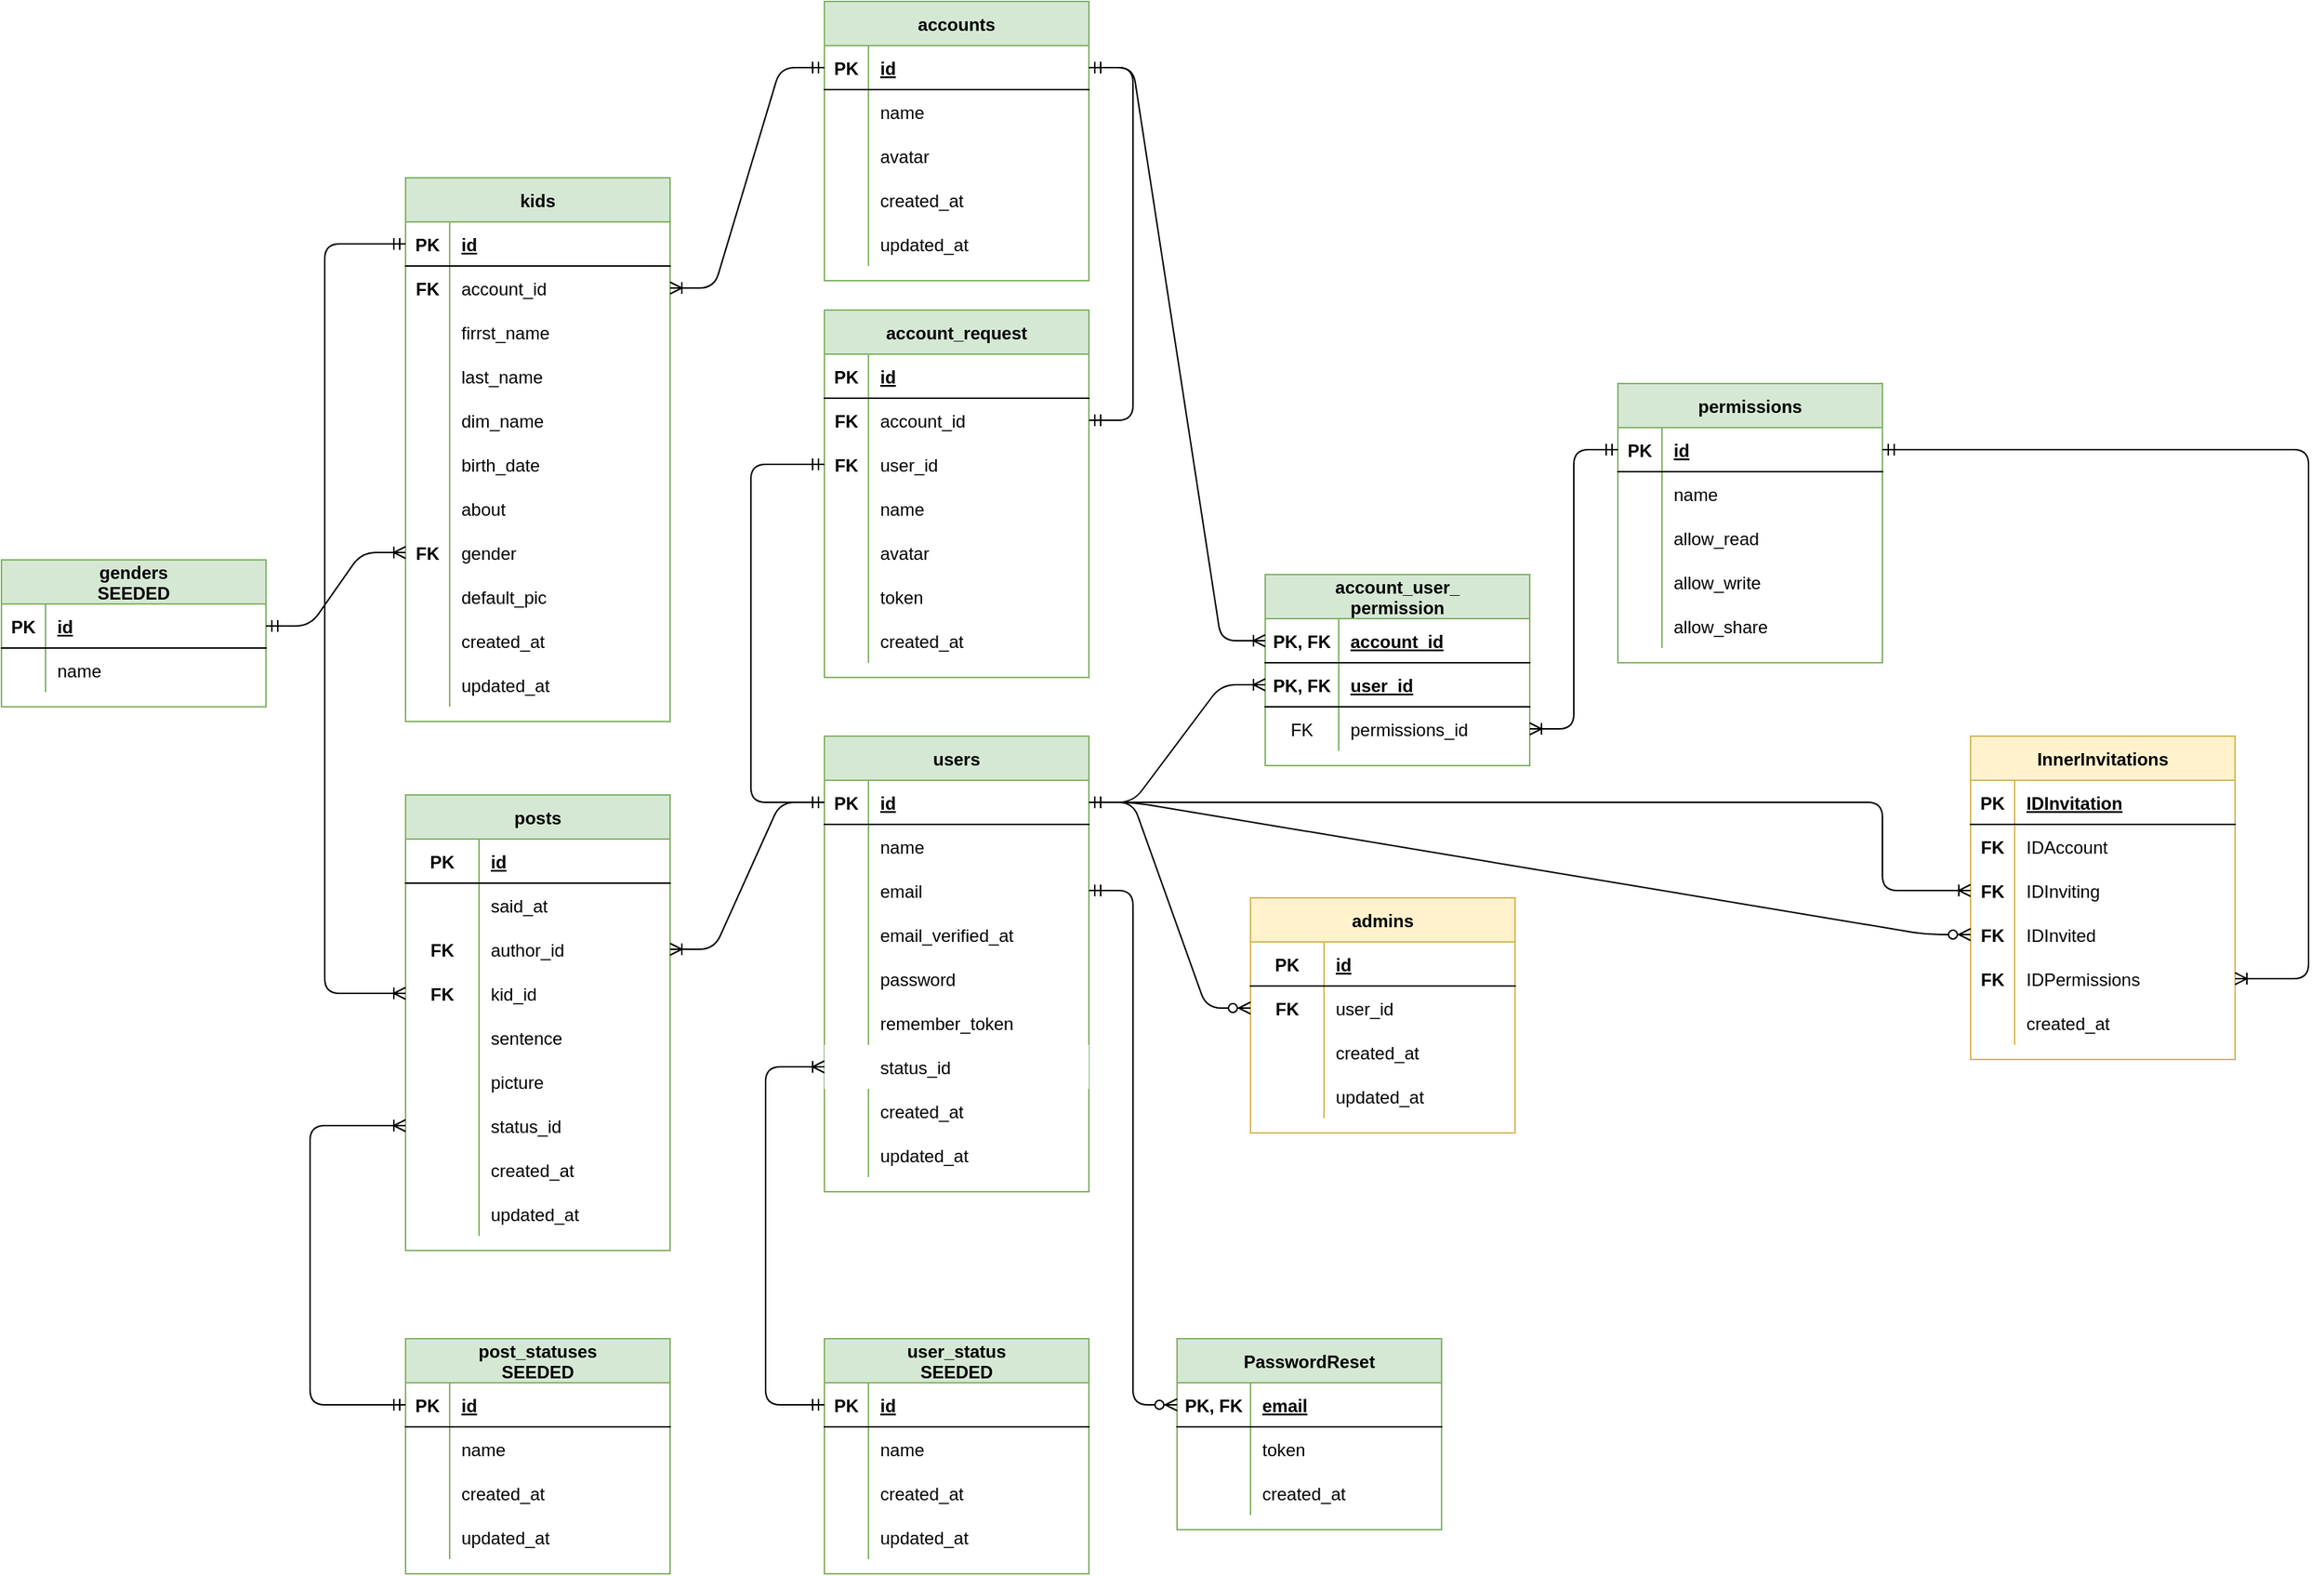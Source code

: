 <mxfile version="14.5.1" type="device"><diagram id="R2lEEEUBdFMjLlhIrx00" name="Page-1"><mxGraphModel dx="2031" dy="2274" grid="1" gridSize="10" guides="1" tooltips="1" connect="1" arrows="1" fold="1" page="1" pageScale="1" pageWidth="850" pageHeight="1100" math="0" shadow="0" extFonts="Permanent Marker^https://fonts.googleapis.com/css?family=Permanent+Marker"><root><mxCell id="0"/><mxCell id="1" parent="0"/><mxCell id="VxfHNi6ACXyEScnyRgKW-1" value="posts" style="shape=table;startSize=30;container=1;collapsible=1;childLayout=tableLayout;fixedRows=1;rowLines=0;fontStyle=1;align=center;resizeLast=1;fillColor=#d5e8d4;strokeColor=#82b366;" parent="1" vertex="1"><mxGeometry x="325" y="510" width="180" height="310" as="geometry"/></mxCell><mxCell id="VxfHNi6ACXyEScnyRgKW-2" value="" style="shape=partialRectangle;collapsible=0;dropTarget=0;pointerEvents=0;fillColor=none;top=0;left=0;bottom=1;right=0;points=[[0,0.5],[1,0.5]];portConstraint=eastwest;" parent="VxfHNi6ACXyEScnyRgKW-1" vertex="1"><mxGeometry y="30" width="180" height="30" as="geometry"/></mxCell><mxCell id="VxfHNi6ACXyEScnyRgKW-3" value="PK" style="shape=partialRectangle;connectable=0;fillColor=none;top=0;left=0;bottom=0;right=0;fontStyle=1;overflow=hidden;" parent="VxfHNi6ACXyEScnyRgKW-2" vertex="1"><mxGeometry width="50" height="30" as="geometry"/></mxCell><mxCell id="VxfHNi6ACXyEScnyRgKW-4" value="id" style="shape=partialRectangle;connectable=0;fillColor=none;top=0;left=0;bottom=0;right=0;align=left;spacingLeft=6;fontStyle=5;overflow=hidden;" parent="VxfHNi6ACXyEScnyRgKW-2" vertex="1"><mxGeometry x="50" width="130" height="30" as="geometry"/></mxCell><mxCell id="VxfHNi6ACXyEScnyRgKW-8" value="" style="shape=partialRectangle;collapsible=0;dropTarget=0;pointerEvents=0;fillColor=none;top=0;left=0;bottom=0;right=0;points=[[0,0.5],[1,0.5]];portConstraint=eastwest;" parent="VxfHNi6ACXyEScnyRgKW-1" vertex="1"><mxGeometry y="60" width="180" height="30" as="geometry"/></mxCell><mxCell id="VxfHNi6ACXyEScnyRgKW-9" value="" style="shape=partialRectangle;connectable=0;fillColor=none;top=0;left=0;bottom=0;right=0;editable=1;overflow=hidden;" parent="VxfHNi6ACXyEScnyRgKW-8" vertex="1"><mxGeometry width="50" height="30" as="geometry"/></mxCell><mxCell id="VxfHNi6ACXyEScnyRgKW-10" value="said_at" style="shape=partialRectangle;connectable=0;fillColor=none;top=0;left=0;bottom=0;right=0;align=left;spacingLeft=6;overflow=hidden;" parent="VxfHNi6ACXyEScnyRgKW-8" vertex="1"><mxGeometry x="50" width="130" height="30" as="geometry"/></mxCell><mxCell id="VxfHNi6ACXyEScnyRgKW-23" value="" style="shape=partialRectangle;collapsible=0;dropTarget=0;pointerEvents=0;fillColor=none;top=0;left=0;bottom=0;right=0;points=[[0,0.5],[1,0.5]];portConstraint=eastwest;" parent="VxfHNi6ACXyEScnyRgKW-1" vertex="1"><mxGeometry y="90" width="180" height="30" as="geometry"/></mxCell><mxCell id="VxfHNi6ACXyEScnyRgKW-24" value="FK" style="shape=partialRectangle;connectable=0;fillColor=none;top=0;left=0;bottom=0;right=0;editable=1;overflow=hidden;fontStyle=1" parent="VxfHNi6ACXyEScnyRgKW-23" vertex="1"><mxGeometry width="50" height="30" as="geometry"/></mxCell><mxCell id="VxfHNi6ACXyEScnyRgKW-25" value="author_id" style="shape=partialRectangle;connectable=0;fillColor=none;top=0;left=0;bottom=0;right=0;align=left;spacingLeft=6;overflow=hidden;" parent="VxfHNi6ACXyEScnyRgKW-23" vertex="1"><mxGeometry x="50" width="130" height="30" as="geometry"/></mxCell><mxCell id="VxfHNi6ACXyEScnyRgKW-14" value="" style="shape=partialRectangle;collapsible=0;dropTarget=0;pointerEvents=0;fillColor=none;top=0;left=0;bottom=0;right=0;points=[[0,0.5],[1,0.5]];portConstraint=eastwest;" parent="VxfHNi6ACXyEScnyRgKW-1" vertex="1"><mxGeometry y="120" width="180" height="30" as="geometry"/></mxCell><mxCell id="VxfHNi6ACXyEScnyRgKW-15" value="FK" style="shape=partialRectangle;connectable=0;fillColor=none;top=0;left=0;bottom=0;right=0;editable=1;overflow=hidden;fontStyle=1" parent="VxfHNi6ACXyEScnyRgKW-14" vertex="1"><mxGeometry width="50" height="30" as="geometry"/></mxCell><mxCell id="VxfHNi6ACXyEScnyRgKW-16" value="kid_id" style="shape=partialRectangle;connectable=0;fillColor=none;top=0;left=0;bottom=0;right=0;align=left;spacingLeft=6;overflow=hidden;" parent="VxfHNi6ACXyEScnyRgKW-14" vertex="1"><mxGeometry x="50" width="130" height="30" as="geometry"/></mxCell><mxCell id="VxfHNi6ACXyEScnyRgKW-17" value="" style="shape=partialRectangle;collapsible=0;dropTarget=0;pointerEvents=0;fillColor=none;top=0;left=0;bottom=0;right=0;points=[[0,0.5],[1,0.5]];portConstraint=eastwest;" parent="VxfHNi6ACXyEScnyRgKW-1" vertex="1"><mxGeometry y="150" width="180" height="30" as="geometry"/></mxCell><mxCell id="VxfHNi6ACXyEScnyRgKW-18" value="" style="shape=partialRectangle;connectable=0;fillColor=none;top=0;left=0;bottom=0;right=0;editable=1;overflow=hidden;" parent="VxfHNi6ACXyEScnyRgKW-17" vertex="1"><mxGeometry width="50" height="30" as="geometry"/></mxCell><mxCell id="VxfHNi6ACXyEScnyRgKW-19" value="sentence" style="shape=partialRectangle;connectable=0;fillColor=none;top=0;left=0;bottom=0;right=0;align=left;spacingLeft=6;overflow=hidden;" parent="VxfHNi6ACXyEScnyRgKW-17" vertex="1"><mxGeometry x="50" width="130" height="30" as="geometry"/></mxCell><mxCell id="VxfHNi6ACXyEScnyRgKW-20" value="" style="shape=partialRectangle;collapsible=0;dropTarget=0;pointerEvents=0;fillColor=none;top=0;left=0;bottom=0;right=0;points=[[0,0.5],[1,0.5]];portConstraint=eastwest;" parent="VxfHNi6ACXyEScnyRgKW-1" vertex="1"><mxGeometry y="180" width="180" height="30" as="geometry"/></mxCell><mxCell id="VxfHNi6ACXyEScnyRgKW-21" value="" style="shape=partialRectangle;connectable=0;fillColor=none;top=0;left=0;bottom=0;right=0;editable=1;overflow=hidden;" parent="VxfHNi6ACXyEScnyRgKW-20" vertex="1"><mxGeometry width="50" height="30" as="geometry"/></mxCell><mxCell id="VxfHNi6ACXyEScnyRgKW-22" value="picture" style="shape=partialRectangle;connectable=0;fillColor=none;top=0;left=0;bottom=0;right=0;align=left;spacingLeft=6;overflow=hidden;" parent="VxfHNi6ACXyEScnyRgKW-20" vertex="1"><mxGeometry x="50" width="130" height="30" as="geometry"/></mxCell><mxCell id="AlrplTYSOt6CM-YPkf51-18" value="" style="shape=partialRectangle;collapsible=0;dropTarget=0;pointerEvents=0;fillColor=none;top=0;left=0;bottom=0;right=0;points=[[0,0.5],[1,0.5]];portConstraint=eastwest;" parent="VxfHNi6ACXyEScnyRgKW-1" vertex="1"><mxGeometry y="210" width="180" height="30" as="geometry"/></mxCell><mxCell id="AlrplTYSOt6CM-YPkf51-19" value="" style="shape=partialRectangle;connectable=0;fillColor=none;top=0;left=0;bottom=0;right=0;editable=1;overflow=hidden;" parent="AlrplTYSOt6CM-YPkf51-18" vertex="1"><mxGeometry width="50" height="30" as="geometry"/></mxCell><mxCell id="AlrplTYSOt6CM-YPkf51-20" value="status_id" style="shape=partialRectangle;connectable=0;fillColor=none;top=0;left=0;bottom=0;right=0;align=left;spacingLeft=6;overflow=hidden;" parent="AlrplTYSOt6CM-YPkf51-18" vertex="1"><mxGeometry x="50" width="130" height="30" as="geometry"/></mxCell><mxCell id="AlrplTYSOt6CM-YPkf51-84" value="" style="shape=partialRectangle;collapsible=0;dropTarget=0;pointerEvents=0;fillColor=none;top=0;left=0;bottom=0;right=0;points=[[0,0.5],[1,0.5]];portConstraint=eastwest;" parent="VxfHNi6ACXyEScnyRgKW-1" vertex="1"><mxGeometry y="240" width="180" height="30" as="geometry"/></mxCell><mxCell id="AlrplTYSOt6CM-YPkf51-85" value="" style="shape=partialRectangle;connectable=0;fillColor=none;top=0;left=0;bottom=0;right=0;editable=1;overflow=hidden;" parent="AlrplTYSOt6CM-YPkf51-84" vertex="1"><mxGeometry width="50" height="30" as="geometry"/></mxCell><mxCell id="AlrplTYSOt6CM-YPkf51-86" value="created_at" style="shape=partialRectangle;connectable=0;fillColor=none;top=0;left=0;bottom=0;right=0;align=left;spacingLeft=6;overflow=hidden;" parent="AlrplTYSOt6CM-YPkf51-84" vertex="1"><mxGeometry x="50" width="130" height="30" as="geometry"/></mxCell><mxCell id="AlrplTYSOt6CM-YPkf51-87" value="" style="shape=partialRectangle;collapsible=0;dropTarget=0;pointerEvents=0;fillColor=none;top=0;left=0;bottom=0;right=0;points=[[0,0.5],[1,0.5]];portConstraint=eastwest;" parent="VxfHNi6ACXyEScnyRgKW-1" vertex="1"><mxGeometry y="270" width="180" height="30" as="geometry"/></mxCell><mxCell id="AlrplTYSOt6CM-YPkf51-88" value="" style="shape=partialRectangle;connectable=0;fillColor=none;top=0;left=0;bottom=0;right=0;editable=1;overflow=hidden;" parent="AlrplTYSOt6CM-YPkf51-87" vertex="1"><mxGeometry width="50" height="30" as="geometry"/></mxCell><mxCell id="AlrplTYSOt6CM-YPkf51-89" value="updated_at" style="shape=partialRectangle;connectable=0;fillColor=none;top=0;left=0;bottom=0;right=0;align=left;spacingLeft=6;overflow=hidden;" parent="AlrplTYSOt6CM-YPkf51-87" vertex="1"><mxGeometry x="50" width="130" height="30" as="geometry"/></mxCell><mxCell id="VxfHNi6ACXyEScnyRgKW-29" value="accounts" style="shape=table;startSize=30;container=1;collapsible=1;childLayout=tableLayout;fixedRows=1;rowLines=0;fontStyle=1;align=center;resizeLast=1;fillColor=#d5e8d4;strokeColor=#82b366;" parent="1" vertex="1"><mxGeometry x="610" y="-30" width="180" height="190" as="geometry"/></mxCell><mxCell id="VxfHNi6ACXyEScnyRgKW-30" value="" style="shape=partialRectangle;collapsible=0;dropTarget=0;pointerEvents=0;fillColor=none;top=0;left=0;bottom=1;right=0;points=[[0,0.5],[1,0.5]];portConstraint=eastwest;" parent="VxfHNi6ACXyEScnyRgKW-29" vertex="1"><mxGeometry y="30" width="180" height="30" as="geometry"/></mxCell><mxCell id="VxfHNi6ACXyEScnyRgKW-31" value="PK" style="shape=partialRectangle;connectable=0;fillColor=none;top=0;left=0;bottom=0;right=0;fontStyle=1;overflow=hidden;" parent="VxfHNi6ACXyEScnyRgKW-30" vertex="1"><mxGeometry width="30" height="30" as="geometry"/></mxCell><mxCell id="VxfHNi6ACXyEScnyRgKW-32" value="id" style="shape=partialRectangle;connectable=0;fillColor=none;top=0;left=0;bottom=0;right=0;align=left;spacingLeft=6;fontStyle=5;overflow=hidden;" parent="VxfHNi6ACXyEScnyRgKW-30" vertex="1"><mxGeometry x="30" width="150" height="30" as="geometry"/></mxCell><mxCell id="VxfHNi6ACXyEScnyRgKW-36" value="" style="shape=partialRectangle;collapsible=0;dropTarget=0;pointerEvents=0;fillColor=none;top=0;left=0;bottom=0;right=0;points=[[0,0.5],[1,0.5]];portConstraint=eastwest;" parent="VxfHNi6ACXyEScnyRgKW-29" vertex="1"><mxGeometry y="60" width="180" height="30" as="geometry"/></mxCell><mxCell id="VxfHNi6ACXyEScnyRgKW-37" value="" style="shape=partialRectangle;connectable=0;fillColor=none;top=0;left=0;bottom=0;right=0;editable=1;overflow=hidden;" parent="VxfHNi6ACXyEScnyRgKW-36" vertex="1"><mxGeometry width="30" height="30" as="geometry"/></mxCell><mxCell id="VxfHNi6ACXyEScnyRgKW-38" value="name" style="shape=partialRectangle;connectable=0;fillColor=none;top=0;left=0;bottom=0;right=0;align=left;spacingLeft=6;overflow=hidden;" parent="VxfHNi6ACXyEScnyRgKW-36" vertex="1"><mxGeometry x="30" width="150" height="30" as="geometry"/></mxCell><mxCell id="VxfHNi6ACXyEScnyRgKW-72" value="" style="shape=partialRectangle;collapsible=0;dropTarget=0;pointerEvents=0;fillColor=none;top=0;left=0;bottom=0;right=0;points=[[0,0.5],[1,0.5]];portConstraint=eastwest;" parent="VxfHNi6ACXyEScnyRgKW-29" vertex="1"><mxGeometry y="90" width="180" height="30" as="geometry"/></mxCell><mxCell id="VxfHNi6ACXyEScnyRgKW-73" value="" style="shape=partialRectangle;connectable=0;fillColor=none;top=0;left=0;bottom=0;right=0;editable=1;overflow=hidden;" parent="VxfHNi6ACXyEScnyRgKW-72" vertex="1"><mxGeometry width="30" height="30" as="geometry"/></mxCell><mxCell id="VxfHNi6ACXyEScnyRgKW-74" value="avatar" style="shape=partialRectangle;connectable=0;fillColor=none;top=0;left=0;bottom=0;right=0;align=left;spacingLeft=6;overflow=hidden;" parent="VxfHNi6ACXyEScnyRgKW-72" vertex="1"><mxGeometry x="30" width="150" height="30" as="geometry"/></mxCell><mxCell id="AlrplTYSOt6CM-YPkf51-65" value="" style="shape=partialRectangle;collapsible=0;dropTarget=0;pointerEvents=0;fillColor=none;top=0;left=0;bottom=0;right=0;points=[[0,0.5],[1,0.5]];portConstraint=eastwest;" parent="VxfHNi6ACXyEScnyRgKW-29" vertex="1"><mxGeometry y="120" width="180" height="30" as="geometry"/></mxCell><mxCell id="AlrplTYSOt6CM-YPkf51-66" value="" style="shape=partialRectangle;connectable=0;fillColor=none;top=0;left=0;bottom=0;right=0;editable=1;overflow=hidden;" parent="AlrplTYSOt6CM-YPkf51-65" vertex="1"><mxGeometry width="30" height="30" as="geometry"/></mxCell><mxCell id="AlrplTYSOt6CM-YPkf51-67" value="created_at" style="shape=partialRectangle;connectable=0;fillColor=none;top=0;left=0;bottom=0;right=0;align=left;spacingLeft=6;overflow=hidden;" parent="AlrplTYSOt6CM-YPkf51-65" vertex="1"><mxGeometry x="30" width="150" height="30" as="geometry"/></mxCell><mxCell id="AlrplTYSOt6CM-YPkf51-68" value="" style="shape=partialRectangle;collapsible=0;dropTarget=0;pointerEvents=0;fillColor=none;top=0;left=0;bottom=0;right=0;points=[[0,0.5],[1,0.5]];portConstraint=eastwest;" parent="VxfHNi6ACXyEScnyRgKW-29" vertex="1"><mxGeometry y="150" width="180" height="30" as="geometry"/></mxCell><mxCell id="AlrplTYSOt6CM-YPkf51-69" value="" style="shape=partialRectangle;connectable=0;fillColor=none;top=0;left=0;bottom=0;right=0;editable=1;overflow=hidden;" parent="AlrplTYSOt6CM-YPkf51-68" vertex="1"><mxGeometry width="30" height="30" as="geometry"/></mxCell><mxCell id="AlrplTYSOt6CM-YPkf51-70" value="updated_at" style="shape=partialRectangle;connectable=0;fillColor=none;top=0;left=0;bottom=0;right=0;align=left;spacingLeft=6;overflow=hidden;" parent="AlrplTYSOt6CM-YPkf51-68" vertex="1"><mxGeometry x="30" width="150" height="30" as="geometry"/></mxCell><mxCell id="VxfHNi6ACXyEScnyRgKW-45" value="users" style="shape=table;startSize=30;container=1;collapsible=1;childLayout=tableLayout;fixedRows=1;rowLines=0;fontStyle=1;align=center;resizeLast=1;fillColor=#d5e8d4;strokeColor=#82b366;" parent="1" vertex="1"><mxGeometry x="610" y="470" width="180" height="310" as="geometry"/></mxCell><mxCell id="VxfHNi6ACXyEScnyRgKW-46" value="" style="shape=partialRectangle;collapsible=0;dropTarget=0;pointerEvents=0;fillColor=none;top=0;left=0;bottom=1;right=0;points=[[0,0.5],[1,0.5]];portConstraint=eastwest;" parent="VxfHNi6ACXyEScnyRgKW-45" vertex="1"><mxGeometry y="30" width="180" height="30" as="geometry"/></mxCell><mxCell id="VxfHNi6ACXyEScnyRgKW-47" value="PK" style="shape=partialRectangle;connectable=0;fillColor=none;top=0;left=0;bottom=0;right=0;fontStyle=1;overflow=hidden;" parent="VxfHNi6ACXyEScnyRgKW-46" vertex="1"><mxGeometry width="30" height="30" as="geometry"/></mxCell><mxCell id="VxfHNi6ACXyEScnyRgKW-48" value="id" style="shape=partialRectangle;connectable=0;fillColor=none;top=0;left=0;bottom=0;right=0;align=left;spacingLeft=6;fontStyle=5;overflow=hidden;" parent="VxfHNi6ACXyEScnyRgKW-46" vertex="1"><mxGeometry x="30" width="150" height="30" as="geometry"/></mxCell><mxCell id="VxfHNi6ACXyEScnyRgKW-49" value="" style="shape=partialRectangle;collapsible=0;dropTarget=0;pointerEvents=0;fillColor=none;top=0;left=0;bottom=0;right=0;points=[[0,0.5],[1,0.5]];portConstraint=eastwest;" parent="VxfHNi6ACXyEScnyRgKW-45" vertex="1"><mxGeometry y="60" width="180" height="30" as="geometry"/></mxCell><mxCell id="VxfHNi6ACXyEScnyRgKW-50" value="" style="shape=partialRectangle;connectable=0;fillColor=none;top=0;left=0;bottom=0;right=0;editable=1;overflow=hidden;" parent="VxfHNi6ACXyEScnyRgKW-49" vertex="1"><mxGeometry width="30" height="30" as="geometry"/></mxCell><mxCell id="VxfHNi6ACXyEScnyRgKW-51" value="name" style="shape=partialRectangle;connectable=0;fillColor=none;top=0;left=0;bottom=0;right=0;align=left;spacingLeft=6;overflow=hidden;" parent="VxfHNi6ACXyEScnyRgKW-49" vertex="1"><mxGeometry x="30" width="150" height="30" as="geometry"/></mxCell><mxCell id="VxfHNi6ACXyEScnyRgKW-52" value="" style="shape=partialRectangle;collapsible=0;dropTarget=0;pointerEvents=0;fillColor=none;top=0;left=0;bottom=0;right=0;points=[[0,0.5],[1,0.5]];portConstraint=eastwest;" parent="VxfHNi6ACXyEScnyRgKW-45" vertex="1"><mxGeometry y="90" width="180" height="30" as="geometry"/></mxCell><mxCell id="VxfHNi6ACXyEScnyRgKW-53" value="" style="shape=partialRectangle;connectable=0;fillColor=none;top=0;left=0;bottom=0;right=0;editable=1;overflow=hidden;" parent="VxfHNi6ACXyEScnyRgKW-52" vertex="1"><mxGeometry width="30" height="30" as="geometry"/></mxCell><mxCell id="VxfHNi6ACXyEScnyRgKW-54" value="email" style="shape=partialRectangle;connectable=0;fillColor=none;top=0;left=0;bottom=0;right=0;align=left;spacingLeft=6;overflow=hidden;" parent="VxfHNi6ACXyEScnyRgKW-52" vertex="1"><mxGeometry x="30" width="150" height="30" as="geometry"/></mxCell><mxCell id="VxfHNi6ACXyEScnyRgKW-75" value="" style="shape=partialRectangle;collapsible=0;dropTarget=0;pointerEvents=0;fillColor=none;top=0;left=0;bottom=0;right=0;points=[[0,0.5],[1,0.5]];portConstraint=eastwest;" parent="VxfHNi6ACXyEScnyRgKW-45" vertex="1"><mxGeometry y="120" width="180" height="30" as="geometry"/></mxCell><mxCell id="VxfHNi6ACXyEScnyRgKW-76" value="" style="shape=partialRectangle;connectable=0;fillColor=none;top=0;left=0;bottom=0;right=0;editable=1;overflow=hidden;" parent="VxfHNi6ACXyEScnyRgKW-75" vertex="1"><mxGeometry width="30" height="30" as="geometry"/></mxCell><mxCell id="VxfHNi6ACXyEScnyRgKW-77" value="email_verified_at" style="shape=partialRectangle;connectable=0;fillColor=none;top=0;left=0;bottom=0;right=0;align=left;spacingLeft=6;overflow=hidden;" parent="VxfHNi6ACXyEScnyRgKW-75" vertex="1"><mxGeometry x="30" width="150" height="30" as="geometry"/></mxCell><mxCell id="VxfHNi6ACXyEScnyRgKW-241" value="" style="shape=partialRectangle;collapsible=0;dropTarget=0;pointerEvents=0;fillColor=none;top=0;left=0;bottom=0;right=0;points=[[0,0.5],[1,0.5]];portConstraint=eastwest;" parent="VxfHNi6ACXyEScnyRgKW-45" vertex="1"><mxGeometry y="150" width="180" height="30" as="geometry"/></mxCell><mxCell id="VxfHNi6ACXyEScnyRgKW-242" value="" style="shape=partialRectangle;connectable=0;fillColor=none;top=0;left=0;bottom=0;right=0;editable=1;overflow=hidden;" parent="VxfHNi6ACXyEScnyRgKW-241" vertex="1"><mxGeometry width="30" height="30" as="geometry"/></mxCell><mxCell id="VxfHNi6ACXyEScnyRgKW-243" value="password" style="shape=partialRectangle;connectable=0;fillColor=none;top=0;left=0;bottom=0;right=0;align=left;spacingLeft=6;overflow=hidden;" parent="VxfHNi6ACXyEScnyRgKW-241" vertex="1"><mxGeometry x="30" width="150" height="30" as="geometry"/></mxCell><mxCell id="VxfHNi6ACXyEScnyRgKW-55" value="" style="shape=partialRectangle;collapsible=0;dropTarget=0;pointerEvents=0;fillColor=none;top=0;left=0;bottom=0;right=0;points=[[0,0.5],[1,0.5]];portConstraint=eastwest;" parent="VxfHNi6ACXyEScnyRgKW-45" vertex="1"><mxGeometry y="180" width="180" height="30" as="geometry"/></mxCell><mxCell id="VxfHNi6ACXyEScnyRgKW-56" value="" style="shape=partialRectangle;connectable=0;fillColor=none;top=0;left=0;bottom=0;right=0;editable=1;overflow=hidden;" parent="VxfHNi6ACXyEScnyRgKW-55" vertex="1"><mxGeometry width="30" height="30" as="geometry"/></mxCell><mxCell id="VxfHNi6ACXyEScnyRgKW-57" value="remember_token" style="shape=partialRectangle;connectable=0;fillColor=none;top=0;left=0;bottom=0;right=0;align=left;spacingLeft=6;overflow=hidden;" parent="VxfHNi6ACXyEScnyRgKW-55" vertex="1"><mxGeometry x="30" width="150" height="30" as="geometry"/></mxCell><mxCell id="AlrplTYSOt6CM-YPkf51-1" value="" style="shape=partialRectangle;collapsible=0;dropTarget=0;pointerEvents=0;top=0;left=0;bottom=0;right=0;points=[[0,0.5],[1,0.5]];portConstraint=eastwest;" parent="VxfHNi6ACXyEScnyRgKW-45" vertex="1"><mxGeometry y="210" width="180" height="30" as="geometry"/></mxCell><mxCell id="AlrplTYSOt6CM-YPkf51-2" value="" style="shape=partialRectangle;connectable=0;fillColor=none;top=0;left=0;bottom=0;right=0;editable=1;overflow=hidden;" parent="AlrplTYSOt6CM-YPkf51-1" vertex="1"><mxGeometry width="30" height="30" as="geometry"/></mxCell><mxCell id="AlrplTYSOt6CM-YPkf51-3" value="status_id" style="shape=partialRectangle;connectable=0;top=0;left=0;bottom=0;right=0;align=left;spacingLeft=6;overflow=hidden;fillColor=none;" parent="AlrplTYSOt6CM-YPkf51-1" vertex="1"><mxGeometry x="30" width="150" height="30" as="geometry"/></mxCell><mxCell id="AlrplTYSOt6CM-YPkf51-36" value="" style="shape=partialRectangle;collapsible=0;dropTarget=0;pointerEvents=0;fillColor=none;top=0;left=0;bottom=0;right=0;points=[[0,0.5],[1,0.5]];portConstraint=eastwest;" parent="VxfHNi6ACXyEScnyRgKW-45" vertex="1"><mxGeometry y="240" width="180" height="30" as="geometry"/></mxCell><mxCell id="AlrplTYSOt6CM-YPkf51-37" value="" style="shape=partialRectangle;connectable=0;fillColor=none;top=0;left=0;bottom=0;right=0;editable=1;overflow=hidden;" parent="AlrplTYSOt6CM-YPkf51-36" vertex="1"><mxGeometry width="30" height="30" as="geometry"/></mxCell><mxCell id="AlrplTYSOt6CM-YPkf51-38" value="created_at" style="shape=partialRectangle;connectable=0;fillColor=none;top=0;left=0;bottom=0;right=0;align=left;spacingLeft=6;overflow=hidden;" parent="AlrplTYSOt6CM-YPkf51-36" vertex="1"><mxGeometry x="30" width="150" height="30" as="geometry"/></mxCell><mxCell id="AlrplTYSOt6CM-YPkf51-39" value="" style="shape=partialRectangle;collapsible=0;dropTarget=0;pointerEvents=0;fillColor=none;top=0;left=0;bottom=0;right=0;points=[[0,0.5],[1,0.5]];portConstraint=eastwest;" parent="VxfHNi6ACXyEScnyRgKW-45" vertex="1"><mxGeometry y="270" width="180" height="30" as="geometry"/></mxCell><mxCell id="AlrplTYSOt6CM-YPkf51-40" value="" style="shape=partialRectangle;connectable=0;fillColor=none;top=0;left=0;bottom=0;right=0;editable=1;overflow=hidden;" parent="AlrplTYSOt6CM-YPkf51-39" vertex="1"><mxGeometry width="30" height="30" as="geometry"/></mxCell><mxCell id="AlrplTYSOt6CM-YPkf51-41" value="updated_at" style="shape=partialRectangle;connectable=0;fillColor=none;top=0;left=0;bottom=0;right=0;align=left;spacingLeft=6;overflow=hidden;" parent="AlrplTYSOt6CM-YPkf51-39" vertex="1"><mxGeometry x="30" width="150" height="30" as="geometry"/></mxCell><mxCell id="VxfHNi6ACXyEScnyRgKW-59" value="permissions" style="shape=table;startSize=30;container=1;collapsible=1;childLayout=tableLayout;fixedRows=1;rowLines=0;fontStyle=1;align=center;resizeLast=1;fillColor=#d5e8d4;strokeColor=#82b366;" parent="1" vertex="1"><mxGeometry x="1150" y="230" width="180" height="190" as="geometry"/></mxCell><mxCell id="VxfHNi6ACXyEScnyRgKW-60" value="" style="shape=partialRectangle;collapsible=0;dropTarget=0;pointerEvents=0;fillColor=none;top=0;left=0;bottom=1;right=0;points=[[0,0.5],[1,0.5]];portConstraint=eastwest;" parent="VxfHNi6ACXyEScnyRgKW-59" vertex="1"><mxGeometry y="30" width="180" height="30" as="geometry"/></mxCell><mxCell id="VxfHNi6ACXyEScnyRgKW-61" value="PK" style="shape=partialRectangle;connectable=0;fillColor=none;top=0;left=0;bottom=0;right=0;fontStyle=1;overflow=hidden;" parent="VxfHNi6ACXyEScnyRgKW-60" vertex="1"><mxGeometry width="30" height="30" as="geometry"/></mxCell><mxCell id="VxfHNi6ACXyEScnyRgKW-62" value="id" style="shape=partialRectangle;connectable=0;fillColor=none;top=0;left=0;bottom=0;right=0;align=left;spacingLeft=6;fontStyle=5;overflow=hidden;" parent="VxfHNi6ACXyEScnyRgKW-60" vertex="1"><mxGeometry x="30" width="150" height="30" as="geometry"/></mxCell><mxCell id="VxfHNi6ACXyEScnyRgKW-63" value="" style="shape=partialRectangle;collapsible=0;dropTarget=0;pointerEvents=0;fillColor=none;top=0;left=0;bottom=0;right=0;points=[[0,0.5],[1,0.5]];portConstraint=eastwest;" parent="VxfHNi6ACXyEScnyRgKW-59" vertex="1"><mxGeometry y="60" width="180" height="30" as="geometry"/></mxCell><mxCell id="VxfHNi6ACXyEScnyRgKW-64" value="" style="shape=partialRectangle;connectable=0;fillColor=none;top=0;left=0;bottom=0;right=0;editable=1;overflow=hidden;" parent="VxfHNi6ACXyEScnyRgKW-63" vertex="1"><mxGeometry width="30" height="30" as="geometry"/></mxCell><mxCell id="VxfHNi6ACXyEScnyRgKW-65" value="name" style="shape=partialRectangle;connectable=0;fillColor=none;top=0;left=0;bottom=0;right=0;align=left;spacingLeft=6;overflow=hidden;" parent="VxfHNi6ACXyEScnyRgKW-63" vertex="1"><mxGeometry x="30" width="150" height="30" as="geometry"/></mxCell><mxCell id="VxfHNi6ACXyEScnyRgKW-66" value="" style="shape=partialRectangle;collapsible=0;dropTarget=0;pointerEvents=0;fillColor=none;top=0;left=0;bottom=0;right=0;points=[[0,0.5],[1,0.5]];portConstraint=eastwest;" parent="VxfHNi6ACXyEScnyRgKW-59" vertex="1"><mxGeometry y="90" width="180" height="30" as="geometry"/></mxCell><mxCell id="VxfHNi6ACXyEScnyRgKW-67" value="" style="shape=partialRectangle;connectable=0;fillColor=none;top=0;left=0;bottom=0;right=0;editable=1;overflow=hidden;" parent="VxfHNi6ACXyEScnyRgKW-66" vertex="1"><mxGeometry width="30" height="30" as="geometry"/></mxCell><mxCell id="VxfHNi6ACXyEScnyRgKW-68" value="allow_read" style="shape=partialRectangle;connectable=0;fillColor=none;top=0;left=0;bottom=0;right=0;align=left;spacingLeft=6;overflow=hidden;" parent="VxfHNi6ACXyEScnyRgKW-66" vertex="1"><mxGeometry x="30" width="150" height="30" as="geometry"/></mxCell><mxCell id="VxfHNi6ACXyEScnyRgKW-69" value="" style="shape=partialRectangle;collapsible=0;dropTarget=0;pointerEvents=0;fillColor=none;top=0;left=0;bottom=0;right=0;points=[[0,0.5],[1,0.5]];portConstraint=eastwest;" parent="VxfHNi6ACXyEScnyRgKW-59" vertex="1"><mxGeometry y="120" width="180" height="30" as="geometry"/></mxCell><mxCell id="VxfHNi6ACXyEScnyRgKW-70" value="" style="shape=partialRectangle;connectable=0;fillColor=none;top=0;left=0;bottom=0;right=0;editable=1;overflow=hidden;" parent="VxfHNi6ACXyEScnyRgKW-69" vertex="1"><mxGeometry width="30" height="30" as="geometry"/></mxCell><mxCell id="VxfHNi6ACXyEScnyRgKW-71" value="allow_write" style="shape=partialRectangle;connectable=0;fillColor=none;top=0;left=0;bottom=0;right=0;align=left;spacingLeft=6;overflow=hidden;" parent="VxfHNi6ACXyEScnyRgKW-69" vertex="1"><mxGeometry x="30" width="150" height="30" as="geometry"/></mxCell><mxCell id="VxfHNi6ACXyEScnyRgKW-181" value="" style="shape=partialRectangle;collapsible=0;dropTarget=0;pointerEvents=0;fillColor=none;top=0;left=0;bottom=0;right=0;points=[[0,0.5],[1,0.5]];portConstraint=eastwest;" parent="VxfHNi6ACXyEScnyRgKW-59" vertex="1"><mxGeometry y="150" width="180" height="30" as="geometry"/></mxCell><mxCell id="VxfHNi6ACXyEScnyRgKW-182" value="" style="shape=partialRectangle;connectable=0;fillColor=none;top=0;left=0;bottom=0;right=0;editable=1;overflow=hidden;" parent="VxfHNi6ACXyEScnyRgKW-181" vertex="1"><mxGeometry width="30" height="30" as="geometry"/></mxCell><mxCell id="VxfHNi6ACXyEScnyRgKW-183" value="allow_share" style="shape=partialRectangle;connectable=0;fillColor=none;top=0;left=0;bottom=0;right=0;align=left;spacingLeft=6;overflow=hidden;" parent="VxfHNi6ACXyEScnyRgKW-181" vertex="1"><mxGeometry x="30" width="150" height="30" as="geometry"/></mxCell><mxCell id="VxfHNi6ACXyEScnyRgKW-78" value="kids" style="shape=table;startSize=30;container=1;collapsible=1;childLayout=tableLayout;fixedRows=1;rowLines=0;fontStyle=1;align=center;resizeLast=1;fillColor=#d5e8d4;strokeColor=#82b366;" parent="1" vertex="1"><mxGeometry x="325" y="90" width="180" height="370" as="geometry"/></mxCell><mxCell id="VxfHNi6ACXyEScnyRgKW-79" value="" style="shape=partialRectangle;collapsible=0;dropTarget=0;pointerEvents=0;fillColor=none;top=0;left=0;bottom=1;right=0;points=[[0,0.5],[1,0.5]];portConstraint=eastwest;" parent="VxfHNi6ACXyEScnyRgKW-78" vertex="1"><mxGeometry y="30" width="180" height="30" as="geometry"/></mxCell><mxCell id="VxfHNi6ACXyEScnyRgKW-80" value="PK" style="shape=partialRectangle;connectable=0;fillColor=none;top=0;left=0;bottom=0;right=0;fontStyle=1;overflow=hidden;" parent="VxfHNi6ACXyEScnyRgKW-79" vertex="1"><mxGeometry width="30" height="30" as="geometry"/></mxCell><mxCell id="VxfHNi6ACXyEScnyRgKW-81" value="id" style="shape=partialRectangle;connectable=0;fillColor=none;top=0;left=0;bottom=0;right=0;align=left;spacingLeft=6;fontStyle=5;overflow=hidden;" parent="VxfHNi6ACXyEScnyRgKW-79" vertex="1"><mxGeometry x="30" width="150" height="30" as="geometry"/></mxCell><mxCell id="VxfHNi6ACXyEScnyRgKW-82" value="" style="shape=partialRectangle;collapsible=0;dropTarget=0;pointerEvents=0;fillColor=none;top=0;left=0;bottom=0;right=0;points=[[0,0.5],[1,0.5]];portConstraint=eastwest;" parent="VxfHNi6ACXyEScnyRgKW-78" vertex="1"><mxGeometry y="60" width="180" height="30" as="geometry"/></mxCell><mxCell id="VxfHNi6ACXyEScnyRgKW-83" value="FK" style="shape=partialRectangle;connectable=0;fillColor=none;top=0;left=0;bottom=0;right=0;editable=1;overflow=hidden;fontStyle=1" parent="VxfHNi6ACXyEScnyRgKW-82" vertex="1"><mxGeometry width="30" height="30" as="geometry"/></mxCell><mxCell id="VxfHNi6ACXyEScnyRgKW-84" value="account_id" style="shape=partialRectangle;connectable=0;fillColor=none;top=0;left=0;bottom=0;right=0;align=left;spacingLeft=6;overflow=hidden;" parent="VxfHNi6ACXyEScnyRgKW-82" vertex="1"><mxGeometry x="30" width="150" height="30" as="geometry"/></mxCell><mxCell id="VxfHNi6ACXyEScnyRgKW-237" value="" style="shape=partialRectangle;collapsible=0;dropTarget=0;pointerEvents=0;fillColor=none;top=0;left=0;bottom=0;right=0;points=[[0,0.5],[1,0.5]];portConstraint=eastwest;" parent="VxfHNi6ACXyEScnyRgKW-78" vertex="1"><mxGeometry y="90" width="180" height="30" as="geometry"/></mxCell><mxCell id="VxfHNi6ACXyEScnyRgKW-238" value="" style="shape=partialRectangle;connectable=0;fillColor=none;top=0;left=0;bottom=0;right=0;editable=1;overflow=hidden;" parent="VxfHNi6ACXyEScnyRgKW-237" vertex="1"><mxGeometry width="30" height="30" as="geometry"/></mxCell><mxCell id="VxfHNi6ACXyEScnyRgKW-239" value="firrst_name" style="shape=partialRectangle;connectable=0;fillColor=none;top=0;left=0;bottom=0;right=0;align=left;spacingLeft=6;overflow=hidden;" parent="VxfHNi6ACXyEScnyRgKW-237" vertex="1"><mxGeometry x="30" width="150" height="30" as="geometry"/></mxCell><mxCell id="VxfHNi6ACXyEScnyRgKW-85" value="" style="shape=partialRectangle;collapsible=0;dropTarget=0;pointerEvents=0;fillColor=none;top=0;left=0;bottom=0;right=0;points=[[0,0.5],[1,0.5]];portConstraint=eastwest;" parent="VxfHNi6ACXyEScnyRgKW-78" vertex="1"><mxGeometry y="120" width="180" height="30" as="geometry"/></mxCell><mxCell id="VxfHNi6ACXyEScnyRgKW-86" value="" style="shape=partialRectangle;connectable=0;fillColor=none;top=0;left=0;bottom=0;right=0;editable=1;overflow=hidden;" parent="VxfHNi6ACXyEScnyRgKW-85" vertex="1"><mxGeometry width="30" height="30" as="geometry"/></mxCell><mxCell id="VxfHNi6ACXyEScnyRgKW-87" value="last_name" style="shape=partialRectangle;connectable=0;fillColor=none;top=0;left=0;bottom=0;right=0;align=left;spacingLeft=6;overflow=hidden;" parent="VxfHNi6ACXyEScnyRgKW-85" vertex="1"><mxGeometry x="30" width="150" height="30" as="geometry"/></mxCell><mxCell id="VxfHNi6ACXyEScnyRgKW-94" value="" style="shape=partialRectangle;collapsible=0;dropTarget=0;pointerEvents=0;fillColor=none;top=0;left=0;bottom=0;right=0;points=[[0,0.5],[1,0.5]];portConstraint=eastwest;" parent="VxfHNi6ACXyEScnyRgKW-78" vertex="1"><mxGeometry y="150" width="180" height="30" as="geometry"/></mxCell><mxCell id="VxfHNi6ACXyEScnyRgKW-95" value="" style="shape=partialRectangle;connectable=0;fillColor=none;top=0;left=0;bottom=0;right=0;editable=1;overflow=hidden;" parent="VxfHNi6ACXyEScnyRgKW-94" vertex="1"><mxGeometry width="30" height="30" as="geometry"/></mxCell><mxCell id="VxfHNi6ACXyEScnyRgKW-96" value="dim_name" style="shape=partialRectangle;connectable=0;fillColor=none;top=0;left=0;bottom=0;right=0;align=left;spacingLeft=6;overflow=hidden;" parent="VxfHNi6ACXyEScnyRgKW-94" vertex="1"><mxGeometry x="30" width="150" height="30" as="geometry"/></mxCell><mxCell id="VxfHNi6ACXyEScnyRgKW-97" value="" style="shape=partialRectangle;collapsible=0;dropTarget=0;pointerEvents=0;fillColor=none;top=0;left=0;bottom=0;right=0;points=[[0,0.5],[1,0.5]];portConstraint=eastwest;" parent="VxfHNi6ACXyEScnyRgKW-78" vertex="1"><mxGeometry y="180" width="180" height="30" as="geometry"/></mxCell><mxCell id="VxfHNi6ACXyEScnyRgKW-98" value="" style="shape=partialRectangle;connectable=0;fillColor=none;top=0;left=0;bottom=0;right=0;editable=1;overflow=hidden;" parent="VxfHNi6ACXyEScnyRgKW-97" vertex="1"><mxGeometry width="30" height="30" as="geometry"/></mxCell><mxCell id="VxfHNi6ACXyEScnyRgKW-99" value="birth_date" style="shape=partialRectangle;connectable=0;fillColor=none;top=0;left=0;bottom=0;right=0;align=left;spacingLeft=6;overflow=hidden;" parent="VxfHNi6ACXyEScnyRgKW-97" vertex="1"><mxGeometry x="30" width="150" height="30" as="geometry"/></mxCell><mxCell id="VxfHNi6ACXyEScnyRgKW-100" value="" style="shape=partialRectangle;collapsible=0;dropTarget=0;pointerEvents=0;fillColor=none;top=0;left=0;bottom=0;right=0;points=[[0,0.5],[1,0.5]];portConstraint=eastwest;" parent="VxfHNi6ACXyEScnyRgKW-78" vertex="1"><mxGeometry y="210" width="180" height="30" as="geometry"/></mxCell><mxCell id="VxfHNi6ACXyEScnyRgKW-101" value="" style="shape=partialRectangle;connectable=0;fillColor=none;top=0;left=0;bottom=0;right=0;editable=1;overflow=hidden;" parent="VxfHNi6ACXyEScnyRgKW-100" vertex="1"><mxGeometry width="30" height="30" as="geometry"/></mxCell><mxCell id="VxfHNi6ACXyEScnyRgKW-102" value="about" style="shape=partialRectangle;connectable=0;fillColor=none;top=0;left=0;bottom=0;right=0;align=left;spacingLeft=6;overflow=hidden;" parent="VxfHNi6ACXyEScnyRgKW-100" vertex="1"><mxGeometry x="30" width="150" height="30" as="geometry"/></mxCell><mxCell id="VxfHNi6ACXyEScnyRgKW-91" value="" style="shape=partialRectangle;collapsible=0;dropTarget=0;pointerEvents=0;fillColor=none;top=0;left=0;bottom=0;right=0;points=[[0,0.5],[1,0.5]];portConstraint=eastwest;" parent="VxfHNi6ACXyEScnyRgKW-78" vertex="1"><mxGeometry y="240" width="180" height="30" as="geometry"/></mxCell><mxCell id="VxfHNi6ACXyEScnyRgKW-92" value="FK" style="shape=partialRectangle;connectable=0;fillColor=none;top=0;left=0;bottom=0;right=0;editable=1;overflow=hidden;fontStyle=1" parent="VxfHNi6ACXyEScnyRgKW-91" vertex="1"><mxGeometry width="30" height="30" as="geometry"/></mxCell><mxCell id="VxfHNi6ACXyEScnyRgKW-93" value="gender" style="shape=partialRectangle;connectable=0;fillColor=none;top=0;left=0;bottom=0;right=0;align=left;spacingLeft=6;overflow=hidden;" parent="VxfHNi6ACXyEScnyRgKW-91" vertex="1"><mxGeometry x="30" width="150" height="30" as="geometry"/></mxCell><mxCell id="VxfHNi6ACXyEScnyRgKW-103" value="" style="shape=partialRectangle;collapsible=0;dropTarget=0;pointerEvents=0;fillColor=none;top=0;left=0;bottom=0;right=0;points=[[0,0.5],[1,0.5]];portConstraint=eastwest;" parent="VxfHNi6ACXyEScnyRgKW-78" vertex="1"><mxGeometry y="270" width="180" height="30" as="geometry"/></mxCell><mxCell id="VxfHNi6ACXyEScnyRgKW-104" value="" style="shape=partialRectangle;connectable=0;fillColor=none;top=0;left=0;bottom=0;right=0;editable=1;overflow=hidden;" parent="VxfHNi6ACXyEScnyRgKW-103" vertex="1"><mxGeometry width="30" height="30" as="geometry"/></mxCell><mxCell id="VxfHNi6ACXyEScnyRgKW-105" value="default_pic" style="shape=partialRectangle;connectable=0;fillColor=none;top=0;left=0;bottom=0;right=0;align=left;spacingLeft=6;overflow=hidden;" parent="VxfHNi6ACXyEScnyRgKW-103" vertex="1"><mxGeometry x="30" width="150" height="30" as="geometry"/></mxCell><mxCell id="AlrplTYSOt6CM-YPkf51-78" value="" style="shape=partialRectangle;collapsible=0;dropTarget=0;pointerEvents=0;fillColor=none;top=0;left=0;bottom=0;right=0;points=[[0,0.5],[1,0.5]];portConstraint=eastwest;" parent="VxfHNi6ACXyEScnyRgKW-78" vertex="1"><mxGeometry y="300" width="180" height="30" as="geometry"/></mxCell><mxCell id="AlrplTYSOt6CM-YPkf51-79" value="" style="shape=partialRectangle;connectable=0;fillColor=none;top=0;left=0;bottom=0;right=0;editable=1;overflow=hidden;" parent="AlrplTYSOt6CM-YPkf51-78" vertex="1"><mxGeometry width="30" height="30" as="geometry"/></mxCell><mxCell id="AlrplTYSOt6CM-YPkf51-80" value="created_at" style="shape=partialRectangle;connectable=0;fillColor=none;top=0;left=0;bottom=0;right=0;align=left;spacingLeft=6;overflow=hidden;" parent="AlrplTYSOt6CM-YPkf51-78" vertex="1"><mxGeometry x="30" width="150" height="30" as="geometry"/></mxCell><mxCell id="AlrplTYSOt6CM-YPkf51-81" value="" style="shape=partialRectangle;collapsible=0;dropTarget=0;pointerEvents=0;fillColor=none;top=0;left=0;bottom=0;right=0;points=[[0,0.5],[1,0.5]];portConstraint=eastwest;" parent="VxfHNi6ACXyEScnyRgKW-78" vertex="1"><mxGeometry y="330" width="180" height="30" as="geometry"/></mxCell><mxCell id="AlrplTYSOt6CM-YPkf51-82" value="" style="shape=partialRectangle;connectable=0;fillColor=none;top=0;left=0;bottom=0;right=0;editable=1;overflow=hidden;" parent="AlrplTYSOt6CM-YPkf51-81" vertex="1"><mxGeometry width="30" height="30" as="geometry"/></mxCell><mxCell id="AlrplTYSOt6CM-YPkf51-83" value="updated_at" style="shape=partialRectangle;connectable=0;fillColor=none;top=0;left=0;bottom=0;right=0;align=left;spacingLeft=6;overflow=hidden;" parent="AlrplTYSOt6CM-YPkf51-81" vertex="1"><mxGeometry x="30" width="150" height="30" as="geometry"/></mxCell><mxCell id="VxfHNi6ACXyEScnyRgKW-112" value="" style="edgeStyle=entityRelationEdgeStyle;fontSize=12;html=1;endArrow=ERoneToMany;startArrow=ERmandOne;exitX=0;exitY=0.5;exitDx=0;exitDy=0;entryX=1;entryY=0.5;entryDx=0;entryDy=0;" parent="1" source="VxfHNi6ACXyEScnyRgKW-46" target="VxfHNi6ACXyEScnyRgKW-23" edge="1"><mxGeometry width="100" height="100" relative="1" as="geometry"><mxPoint x="630" y="620" as="sourcePoint"/><mxPoint x="380" y="940" as="targetPoint"/></mxGeometry></mxCell><mxCell id="VxfHNi6ACXyEScnyRgKW-113" value="" style="edgeStyle=orthogonalEdgeStyle;fontSize=12;html=1;endArrow=ERoneToMany;startArrow=ERmandOne;exitX=0;exitY=0.5;exitDx=0;exitDy=0;entryX=0;entryY=0.5;entryDx=0;entryDy=0;" parent="1" source="VxfHNi6ACXyEScnyRgKW-79" target="VxfHNi6ACXyEScnyRgKW-14" edge="1"><mxGeometry width="100" height="100" relative="1" as="geometry"><mxPoint x="630" y="730" as="sourcePoint"/><mxPoint x="380" y="950" as="targetPoint"/><Array as="points"><mxPoint x="270" y="135"/><mxPoint x="270" y="645"/></Array></mxGeometry></mxCell><mxCell id="VxfHNi6ACXyEScnyRgKW-127" value="account_user_&#10;permission" style="shape=table;startSize=30;container=1;collapsible=1;childLayout=tableLayout;fixedRows=1;rowLines=0;fontStyle=1;align=center;resizeLast=1;fillColor=#d5e8d4;strokeColor=#82b366;" parent="1" vertex="1"><mxGeometry x="910" y="360" width="180" height="130" as="geometry"/></mxCell><mxCell id="VxfHNi6ACXyEScnyRgKW-128" value="" style="shape=partialRectangle;collapsible=0;dropTarget=0;pointerEvents=0;fillColor=none;top=0;left=0;bottom=1;right=0;points=[[0,0.5],[1,0.5]];portConstraint=eastwest;" parent="VxfHNi6ACXyEScnyRgKW-127" vertex="1"><mxGeometry y="30" width="180" height="30" as="geometry"/></mxCell><mxCell id="VxfHNi6ACXyEScnyRgKW-129" value="PK, FK" style="shape=partialRectangle;connectable=0;fillColor=none;top=0;left=0;bottom=0;right=0;fontStyle=1;overflow=hidden;" parent="VxfHNi6ACXyEScnyRgKW-128" vertex="1"><mxGeometry width="50" height="30" as="geometry"/></mxCell><mxCell id="VxfHNi6ACXyEScnyRgKW-130" value="account_id" style="shape=partialRectangle;connectable=0;fillColor=none;top=0;left=0;bottom=0;right=0;align=left;spacingLeft=6;fontStyle=5;overflow=hidden;" parent="VxfHNi6ACXyEScnyRgKW-128" vertex="1"><mxGeometry x="50" width="130" height="30" as="geometry"/></mxCell><mxCell id="VxfHNi6ACXyEScnyRgKW-175" value="" style="shape=partialRectangle;collapsible=0;dropTarget=0;pointerEvents=0;fillColor=none;top=0;left=0;bottom=1;right=0;points=[[0,0.5],[1,0.5]];portConstraint=eastwest;" parent="VxfHNi6ACXyEScnyRgKW-127" vertex="1"><mxGeometry y="60" width="180" height="30" as="geometry"/></mxCell><mxCell id="VxfHNi6ACXyEScnyRgKW-176" value="PK, FK" style="shape=partialRectangle;connectable=0;fillColor=none;top=0;left=0;bottom=0;right=0;fontStyle=1;overflow=hidden;" parent="VxfHNi6ACXyEScnyRgKW-175" vertex="1"><mxGeometry width="50" height="30" as="geometry"/></mxCell><mxCell id="VxfHNi6ACXyEScnyRgKW-177" value="user_id" style="shape=partialRectangle;connectable=0;fillColor=none;top=0;left=0;bottom=0;right=0;align=left;spacingLeft=6;fontStyle=5;overflow=hidden;" parent="VxfHNi6ACXyEScnyRgKW-175" vertex="1"><mxGeometry x="50" width="130" height="30" as="geometry"/></mxCell><mxCell id="VxfHNi6ACXyEScnyRgKW-137" value="" style="shape=partialRectangle;collapsible=0;dropTarget=0;pointerEvents=0;fillColor=none;top=0;left=0;bottom=0;right=0;points=[[0,0.5],[1,0.5]];portConstraint=eastwest;" parent="VxfHNi6ACXyEScnyRgKW-127" vertex="1"><mxGeometry y="90" width="180" height="30" as="geometry"/></mxCell><mxCell id="VxfHNi6ACXyEScnyRgKW-138" value="FK" style="shape=partialRectangle;connectable=0;fillColor=none;top=0;left=0;bottom=0;right=0;editable=1;overflow=hidden;" parent="VxfHNi6ACXyEScnyRgKW-137" vertex="1"><mxGeometry width="50" height="30" as="geometry"/></mxCell><mxCell id="VxfHNi6ACXyEScnyRgKW-139" value="permissions_id" style="shape=partialRectangle;connectable=0;fillColor=none;top=0;left=0;bottom=0;right=0;align=left;spacingLeft=6;overflow=hidden;" parent="VxfHNi6ACXyEScnyRgKW-137" vertex="1"><mxGeometry x="50" width="130" height="30" as="geometry"/></mxCell><mxCell id="VxfHNi6ACXyEScnyRgKW-178" value="" style="edgeStyle=entityRelationEdgeStyle;fontSize=12;html=1;endArrow=ERoneToMany;startArrow=ERmandOne;exitX=0;exitY=0.5;exitDx=0;exitDy=0;entryX=1;entryY=0.5;entryDx=0;entryDy=0;" parent="1" source="VxfHNi6ACXyEScnyRgKW-60" target="VxfHNi6ACXyEScnyRgKW-137" edge="1"><mxGeometry width="100" height="100" relative="1" as="geometry"><mxPoint x="960" y="690" as="sourcePoint"/><mxPoint x="850" y="730" as="targetPoint"/></mxGeometry></mxCell><mxCell id="VxfHNi6ACXyEScnyRgKW-179" value="" style="edgeStyle=entityRelationEdgeStyle;fontSize=12;html=1;endArrow=ERoneToMany;startArrow=ERmandOne;exitX=1;exitY=0.5;exitDx=0;exitDy=0;entryX=0;entryY=0.5;entryDx=0;entryDy=0;" parent="1" source="VxfHNi6ACXyEScnyRgKW-46" target="VxfHNi6ACXyEScnyRgKW-175" edge="1"><mxGeometry width="100" height="100" relative="1" as="geometry"><mxPoint x="820" y="420" as="sourcePoint"/><mxPoint x="950" y="340" as="targetPoint"/></mxGeometry></mxCell><mxCell id="VxfHNi6ACXyEScnyRgKW-180" value="" style="edgeStyle=entityRelationEdgeStyle;fontSize=12;html=1;endArrow=ERoneToMany;startArrow=ERmandOne;exitX=1;exitY=0.5;exitDx=0;exitDy=0;entryX=0;entryY=0.5;entryDx=0;entryDy=0;" parent="1" source="VxfHNi6ACXyEScnyRgKW-30" target="VxfHNi6ACXyEScnyRgKW-128" edge="1"><mxGeometry width="100" height="100" relative="1" as="geometry"><mxPoint x="790" y="260" as="sourcePoint"/><mxPoint x="920" y="180" as="targetPoint"/></mxGeometry></mxCell><mxCell id="VxfHNi6ACXyEScnyRgKW-240" value="" style="edgeStyle=entityRelationEdgeStyle;fontSize=12;html=1;endArrow=ERoneToMany;startArrow=ERmandOne;exitX=0;exitY=0.5;exitDx=0;exitDy=0;entryX=1;entryY=0.5;entryDx=0;entryDy=0;" parent="1" source="VxfHNi6ACXyEScnyRgKW-30" target="VxfHNi6ACXyEScnyRgKW-82" edge="1"><mxGeometry width="100" height="100" relative="1" as="geometry"><mxPoint x="640" y="315" as="sourcePoint"/><mxPoint x="515" y="595" as="targetPoint"/></mxGeometry></mxCell><mxCell id="4f2CB3hanUzleoOeb4xX-1" value="PasswordReset" style="shape=table;startSize=30;container=1;collapsible=1;childLayout=tableLayout;fixedRows=1;rowLines=0;fontStyle=1;align=center;resizeLast=1;fillColor=#d5e8d4;strokeColor=#82b366;" parent="1" vertex="1"><mxGeometry x="850" y="880" width="180" height="130" as="geometry"/></mxCell><mxCell id="4f2CB3hanUzleoOeb4xX-2" value="" style="shape=partialRectangle;collapsible=0;dropTarget=0;pointerEvents=0;fillColor=none;top=0;left=0;bottom=1;right=0;points=[[0,0.5],[1,0.5]];portConstraint=eastwest;" parent="4f2CB3hanUzleoOeb4xX-1" vertex="1"><mxGeometry y="30" width="180" height="30" as="geometry"/></mxCell><mxCell id="4f2CB3hanUzleoOeb4xX-3" value="PK, FK" style="shape=partialRectangle;connectable=0;fillColor=none;top=0;left=0;bottom=0;right=0;fontStyle=1;overflow=hidden;" parent="4f2CB3hanUzleoOeb4xX-2" vertex="1"><mxGeometry width="50" height="30" as="geometry"/></mxCell><mxCell id="4f2CB3hanUzleoOeb4xX-4" value="email" style="shape=partialRectangle;connectable=0;fillColor=none;top=0;left=0;bottom=0;right=0;align=left;spacingLeft=6;fontStyle=5;overflow=hidden;" parent="4f2CB3hanUzleoOeb4xX-2" vertex="1"><mxGeometry x="50" width="130" height="30" as="geometry"/></mxCell><mxCell id="4f2CB3hanUzleoOeb4xX-8" value="" style="shape=partialRectangle;collapsible=0;dropTarget=0;pointerEvents=0;fillColor=none;top=0;left=0;bottom=0;right=0;points=[[0,0.5],[1,0.5]];portConstraint=eastwest;" parent="4f2CB3hanUzleoOeb4xX-1" vertex="1"><mxGeometry y="60" width="180" height="30" as="geometry"/></mxCell><mxCell id="4f2CB3hanUzleoOeb4xX-9" value="" style="shape=partialRectangle;connectable=0;fillColor=none;top=0;left=0;bottom=0;right=0;editable=1;overflow=hidden;" parent="4f2CB3hanUzleoOeb4xX-8" vertex="1"><mxGeometry width="50" height="30" as="geometry"/></mxCell><mxCell id="4f2CB3hanUzleoOeb4xX-10" value="token" style="shape=partialRectangle;connectable=0;fillColor=none;top=0;left=0;bottom=0;right=0;align=left;spacingLeft=6;overflow=hidden;" parent="4f2CB3hanUzleoOeb4xX-8" vertex="1"><mxGeometry x="50" width="130" height="30" as="geometry"/></mxCell><mxCell id="4f2CB3hanUzleoOeb4xX-11" value="" style="shape=partialRectangle;collapsible=0;dropTarget=0;pointerEvents=0;fillColor=none;top=0;left=0;bottom=0;right=0;points=[[0,0.5],[1,0.5]];portConstraint=eastwest;" parent="4f2CB3hanUzleoOeb4xX-1" vertex="1"><mxGeometry y="90" width="180" height="30" as="geometry"/></mxCell><mxCell id="4f2CB3hanUzleoOeb4xX-12" value="" style="shape=partialRectangle;connectable=0;fillColor=none;top=0;left=0;bottom=0;right=0;editable=1;overflow=hidden;" parent="4f2CB3hanUzleoOeb4xX-11" vertex="1"><mxGeometry width="50" height="30" as="geometry"/></mxCell><mxCell id="4f2CB3hanUzleoOeb4xX-13" value="created_at" style="shape=partialRectangle;connectable=0;fillColor=none;top=0;left=0;bottom=0;right=0;align=left;spacingLeft=6;overflow=hidden;" parent="4f2CB3hanUzleoOeb4xX-11" vertex="1"><mxGeometry x="50" width="130" height="30" as="geometry"/></mxCell><mxCell id="4f2CB3hanUzleoOeb4xX-14" value="" style="edgeStyle=entityRelationEdgeStyle;fontSize=12;html=1;endArrow=ERzeroToMany;startArrow=ERmandOne;exitX=1;exitY=0.5;exitDx=0;exitDy=0;entryX=0;entryY=0.5;entryDx=0;entryDy=0;" parent="1" source="VxfHNi6ACXyEScnyRgKW-52" target="4f2CB3hanUzleoOeb4xX-2" edge="1"><mxGeometry width="100" height="100" relative="1" as="geometry"><mxPoint x="1130" y="390" as="sourcePoint"/><mxPoint x="1230" y="290" as="targetPoint"/></mxGeometry></mxCell><mxCell id="4f2CB3hanUzleoOeb4xX-15" value="account_request" style="shape=table;startSize=30;container=1;collapsible=1;childLayout=tableLayout;fixedRows=1;rowLines=0;fontStyle=1;align=center;resizeLast=1;fillColor=#d5e8d4;strokeColor=#82b366;" parent="1" vertex="1"><mxGeometry x="610" y="180" width="180" height="250" as="geometry"/></mxCell><mxCell id="4f2CB3hanUzleoOeb4xX-16" value="" style="shape=partialRectangle;collapsible=0;dropTarget=0;pointerEvents=0;fillColor=none;top=0;left=0;bottom=1;right=0;points=[[0,0.5],[1,0.5]];portConstraint=eastwest;" parent="4f2CB3hanUzleoOeb4xX-15" vertex="1"><mxGeometry y="30" width="180" height="30" as="geometry"/></mxCell><mxCell id="4f2CB3hanUzleoOeb4xX-17" value="PK" style="shape=partialRectangle;connectable=0;fillColor=none;top=0;left=0;bottom=0;right=0;fontStyle=1;overflow=hidden;" parent="4f2CB3hanUzleoOeb4xX-16" vertex="1"><mxGeometry width="30" height="30" as="geometry"/></mxCell><mxCell id="4f2CB3hanUzleoOeb4xX-18" value="id" style="shape=partialRectangle;connectable=0;fillColor=none;top=0;left=0;bottom=0;right=0;align=left;spacingLeft=6;fontStyle=5;overflow=hidden;" parent="4f2CB3hanUzleoOeb4xX-16" vertex="1"><mxGeometry x="30" width="150" height="30" as="geometry"/></mxCell><mxCell id="4f2CB3hanUzleoOeb4xX-19" value="" style="shape=partialRectangle;collapsible=0;dropTarget=0;pointerEvents=0;fillColor=none;top=0;left=0;bottom=0;right=0;points=[[0,0.5],[1,0.5]];portConstraint=eastwest;" parent="4f2CB3hanUzleoOeb4xX-15" vertex="1"><mxGeometry y="60" width="180" height="30" as="geometry"/></mxCell><mxCell id="4f2CB3hanUzleoOeb4xX-20" value="FK" style="shape=partialRectangle;connectable=0;fillColor=none;top=0;left=0;bottom=0;right=0;editable=1;overflow=hidden;fontStyle=1" parent="4f2CB3hanUzleoOeb4xX-19" vertex="1"><mxGeometry width="30" height="30" as="geometry"/></mxCell><mxCell id="4f2CB3hanUzleoOeb4xX-21" value="account_id" style="shape=partialRectangle;connectable=0;fillColor=none;top=0;left=0;bottom=0;right=0;align=left;spacingLeft=6;overflow=hidden;" parent="4f2CB3hanUzleoOeb4xX-19" vertex="1"><mxGeometry x="30" width="150" height="30" as="geometry"/></mxCell><mxCell id="4f2CB3hanUzleoOeb4xX-59" value="" style="shape=partialRectangle;collapsible=0;dropTarget=0;pointerEvents=0;fillColor=none;top=0;left=0;bottom=0;right=0;points=[[0,0.5],[1,0.5]];portConstraint=eastwest;" parent="4f2CB3hanUzleoOeb4xX-15" vertex="1"><mxGeometry y="90" width="180" height="30" as="geometry"/></mxCell><mxCell id="4f2CB3hanUzleoOeb4xX-60" value="FK" style="shape=partialRectangle;connectable=0;fillColor=none;top=0;left=0;bottom=0;right=0;editable=1;overflow=hidden;fontStyle=1" parent="4f2CB3hanUzleoOeb4xX-59" vertex="1"><mxGeometry width="30" height="30" as="geometry"/></mxCell><mxCell id="4f2CB3hanUzleoOeb4xX-61" value="user_id" style="shape=partialRectangle;connectable=0;fillColor=none;top=0;left=0;bottom=0;right=0;align=left;spacingLeft=6;overflow=hidden;" parent="4f2CB3hanUzleoOeb4xX-59" vertex="1"><mxGeometry x="30" width="150" height="30" as="geometry"/></mxCell><mxCell id="4f2CB3hanUzleoOeb4xX-50" value="" style="shape=partialRectangle;collapsible=0;dropTarget=0;pointerEvents=0;fillColor=none;top=0;left=0;bottom=0;right=0;points=[[0,0.5],[1,0.5]];portConstraint=eastwest;" parent="4f2CB3hanUzleoOeb4xX-15" vertex="1"><mxGeometry y="120" width="180" height="30" as="geometry"/></mxCell><mxCell id="4f2CB3hanUzleoOeb4xX-51" value="" style="shape=partialRectangle;connectable=0;fillColor=none;top=0;left=0;bottom=0;right=0;editable=1;overflow=hidden;" parent="4f2CB3hanUzleoOeb4xX-50" vertex="1"><mxGeometry width="30" height="30" as="geometry"/></mxCell><mxCell id="4f2CB3hanUzleoOeb4xX-52" value="name" style="shape=partialRectangle;connectable=0;fillColor=none;top=0;left=0;bottom=0;right=0;align=left;spacingLeft=6;overflow=hidden;" parent="4f2CB3hanUzleoOeb4xX-50" vertex="1"><mxGeometry x="30" width="150" height="30" as="geometry"/></mxCell><mxCell id="4f2CB3hanUzleoOeb4xX-53" value="" style="shape=partialRectangle;collapsible=0;dropTarget=0;pointerEvents=0;fillColor=none;top=0;left=0;bottom=0;right=0;points=[[0,0.5],[1,0.5]];portConstraint=eastwest;" parent="4f2CB3hanUzleoOeb4xX-15" vertex="1"><mxGeometry y="150" width="180" height="30" as="geometry"/></mxCell><mxCell id="4f2CB3hanUzleoOeb4xX-54" value="" style="shape=partialRectangle;connectable=0;fillColor=none;top=0;left=0;bottom=0;right=0;editable=1;overflow=hidden;" parent="4f2CB3hanUzleoOeb4xX-53" vertex="1"><mxGeometry width="30" height="30" as="geometry"/></mxCell><mxCell id="4f2CB3hanUzleoOeb4xX-55" value="avatar" style="shape=partialRectangle;connectable=0;fillColor=none;top=0;left=0;bottom=0;right=0;align=left;spacingLeft=6;overflow=hidden;" parent="4f2CB3hanUzleoOeb4xX-53" vertex="1"><mxGeometry x="30" width="150" height="30" as="geometry"/></mxCell><mxCell id="4f2CB3hanUzleoOeb4xX-56" value="" style="shape=partialRectangle;collapsible=0;dropTarget=0;pointerEvents=0;fillColor=none;top=0;left=0;bottom=0;right=0;points=[[0,0.5],[1,0.5]];portConstraint=eastwest;" parent="4f2CB3hanUzleoOeb4xX-15" vertex="1"><mxGeometry y="180" width="180" height="30" as="geometry"/></mxCell><mxCell id="4f2CB3hanUzleoOeb4xX-57" value="" style="shape=partialRectangle;connectable=0;fillColor=none;top=0;left=0;bottom=0;right=0;editable=1;overflow=hidden;" parent="4f2CB3hanUzleoOeb4xX-56" vertex="1"><mxGeometry width="30" height="30" as="geometry"/></mxCell><mxCell id="4f2CB3hanUzleoOeb4xX-58" value="token" style="shape=partialRectangle;connectable=0;fillColor=none;top=0;left=0;bottom=0;right=0;align=left;spacingLeft=6;overflow=hidden;" parent="4f2CB3hanUzleoOeb4xX-56" vertex="1"><mxGeometry x="30" width="150" height="30" as="geometry"/></mxCell><mxCell id="4f2CB3hanUzleoOeb4xX-63" value="" style="shape=partialRectangle;collapsible=0;dropTarget=0;pointerEvents=0;fillColor=none;top=0;left=0;bottom=0;right=0;points=[[0,0.5],[1,0.5]];portConstraint=eastwest;" parent="4f2CB3hanUzleoOeb4xX-15" vertex="1"><mxGeometry y="210" width="180" height="30" as="geometry"/></mxCell><mxCell id="4f2CB3hanUzleoOeb4xX-64" value="" style="shape=partialRectangle;connectable=0;fillColor=none;top=0;left=0;bottom=0;right=0;editable=1;overflow=hidden;" parent="4f2CB3hanUzleoOeb4xX-63" vertex="1"><mxGeometry width="30" height="30" as="geometry"/></mxCell><mxCell id="4f2CB3hanUzleoOeb4xX-65" value="created_at" style="shape=partialRectangle;connectable=0;fillColor=none;top=0;left=0;bottom=0;right=0;align=left;spacingLeft=6;overflow=hidden;" parent="4f2CB3hanUzleoOeb4xX-63" vertex="1"><mxGeometry x="30" width="150" height="30" as="geometry"/></mxCell><mxCell id="PKvNSShnacaaonQHYzkK-1" value="InnerInvitations" style="shape=table;startSize=30;container=1;collapsible=1;childLayout=tableLayout;fixedRows=1;rowLines=0;fontStyle=1;align=center;resizeLast=1;fillColor=#fff2cc;strokeColor=#d6b656;" parent="1" vertex="1"><mxGeometry x="1390" y="470" width="180" height="220" as="geometry"/></mxCell><mxCell id="PKvNSShnacaaonQHYzkK-2" value="" style="shape=partialRectangle;collapsible=0;dropTarget=0;pointerEvents=0;fillColor=none;top=0;left=0;bottom=1;right=0;points=[[0,0.5],[1,0.5]];portConstraint=eastwest;" parent="PKvNSShnacaaonQHYzkK-1" vertex="1"><mxGeometry y="30" width="180" height="30" as="geometry"/></mxCell><mxCell id="PKvNSShnacaaonQHYzkK-3" value="PK" style="shape=partialRectangle;connectable=0;fillColor=none;top=0;left=0;bottom=0;right=0;fontStyle=1;overflow=hidden;" parent="PKvNSShnacaaonQHYzkK-2" vertex="1"><mxGeometry width="30" height="30" as="geometry"/></mxCell><mxCell id="PKvNSShnacaaonQHYzkK-4" value="IDInvitation" style="shape=partialRectangle;connectable=0;fillColor=none;top=0;left=0;bottom=0;right=0;align=left;spacingLeft=6;fontStyle=5;overflow=hidden;" parent="PKvNSShnacaaonQHYzkK-2" vertex="1"><mxGeometry x="30" width="150" height="30" as="geometry"/></mxCell><mxCell id="PKvNSShnacaaonQHYzkK-5" value="" style="shape=partialRectangle;collapsible=0;dropTarget=0;pointerEvents=0;fillColor=none;top=0;left=0;bottom=0;right=0;points=[[0,0.5],[1,0.5]];portConstraint=eastwest;" parent="PKvNSShnacaaonQHYzkK-1" vertex="1"><mxGeometry y="60" width="180" height="30" as="geometry"/></mxCell><mxCell id="PKvNSShnacaaonQHYzkK-6" value="FK" style="shape=partialRectangle;connectable=0;fillColor=none;top=0;left=0;bottom=0;right=0;editable=1;overflow=hidden;fontStyle=1" parent="PKvNSShnacaaonQHYzkK-5" vertex="1"><mxGeometry width="30" height="30" as="geometry"/></mxCell><mxCell id="PKvNSShnacaaonQHYzkK-7" value="IDAccount" style="shape=partialRectangle;connectable=0;fillColor=none;top=0;left=0;bottom=0;right=0;align=left;spacingLeft=6;overflow=hidden;" parent="PKvNSShnacaaonQHYzkK-5" vertex="1"><mxGeometry x="30" width="150" height="30" as="geometry"/></mxCell><mxCell id="PKvNSShnacaaonQHYzkK-8" value="" style="shape=partialRectangle;collapsible=0;dropTarget=0;pointerEvents=0;fillColor=none;top=0;left=0;bottom=0;right=0;points=[[0,0.5],[1,0.5]];portConstraint=eastwest;" parent="PKvNSShnacaaonQHYzkK-1" vertex="1"><mxGeometry y="90" width="180" height="30" as="geometry"/></mxCell><mxCell id="PKvNSShnacaaonQHYzkK-9" value="FK" style="shape=partialRectangle;connectable=0;fillColor=none;top=0;left=0;bottom=0;right=0;editable=1;overflow=hidden;fontStyle=1" parent="PKvNSShnacaaonQHYzkK-8" vertex="1"><mxGeometry width="30" height="30" as="geometry"/></mxCell><mxCell id="PKvNSShnacaaonQHYzkK-10" value="IDInviting" style="shape=partialRectangle;connectable=0;fillColor=none;top=0;left=0;bottom=0;right=0;align=left;spacingLeft=6;overflow=hidden;" parent="PKvNSShnacaaonQHYzkK-8" vertex="1"><mxGeometry x="30" width="150" height="30" as="geometry"/></mxCell><mxCell id="PKvNSShnacaaonQHYzkK-11" value="" style="shape=partialRectangle;collapsible=0;dropTarget=0;pointerEvents=0;fillColor=none;top=0;left=0;bottom=0;right=0;points=[[0,0.5],[1,0.5]];portConstraint=eastwest;" parent="PKvNSShnacaaonQHYzkK-1" vertex="1"><mxGeometry y="120" width="180" height="30" as="geometry"/></mxCell><mxCell id="PKvNSShnacaaonQHYzkK-12" value="FK" style="shape=partialRectangle;connectable=0;fillColor=none;top=0;left=0;bottom=0;right=0;editable=1;overflow=hidden;fontStyle=1" parent="PKvNSShnacaaonQHYzkK-11" vertex="1"><mxGeometry width="30" height="30" as="geometry"/></mxCell><mxCell id="PKvNSShnacaaonQHYzkK-13" value="IDInvited" style="shape=partialRectangle;connectable=0;fillColor=none;top=0;left=0;bottom=0;right=0;align=left;spacingLeft=6;overflow=hidden;" parent="PKvNSShnacaaonQHYzkK-11" vertex="1"><mxGeometry x="30" width="150" height="30" as="geometry"/></mxCell><mxCell id="PKvNSShnacaaonQHYzkK-14" value="" style="shape=partialRectangle;collapsible=0;dropTarget=0;pointerEvents=0;fillColor=none;top=0;left=0;bottom=0;right=0;points=[[0,0.5],[1,0.5]];portConstraint=eastwest;" parent="PKvNSShnacaaonQHYzkK-1" vertex="1"><mxGeometry y="150" width="180" height="30" as="geometry"/></mxCell><mxCell id="PKvNSShnacaaonQHYzkK-15" value="FK" style="shape=partialRectangle;connectable=0;fillColor=none;top=0;left=0;bottom=0;right=0;editable=1;overflow=hidden;fontStyle=1" parent="PKvNSShnacaaonQHYzkK-14" vertex="1"><mxGeometry width="30" height="30" as="geometry"/></mxCell><mxCell id="PKvNSShnacaaonQHYzkK-16" value="IDPermissions" style="shape=partialRectangle;connectable=0;fillColor=none;top=0;left=0;bottom=0;right=0;align=left;spacingLeft=6;overflow=hidden;" parent="PKvNSShnacaaonQHYzkK-14" vertex="1"><mxGeometry x="30" width="150" height="30" as="geometry"/></mxCell><mxCell id="PKvNSShnacaaonQHYzkK-17" value="" style="shape=partialRectangle;collapsible=0;dropTarget=0;pointerEvents=0;fillColor=none;top=0;left=0;bottom=0;right=0;points=[[0,0.5],[1,0.5]];portConstraint=eastwest;" parent="PKvNSShnacaaonQHYzkK-1" vertex="1"><mxGeometry y="180" width="180" height="30" as="geometry"/></mxCell><mxCell id="PKvNSShnacaaonQHYzkK-18" value="" style="shape=partialRectangle;connectable=0;fillColor=none;top=0;left=0;bottom=0;right=0;editable=1;overflow=hidden;" parent="PKvNSShnacaaonQHYzkK-17" vertex="1"><mxGeometry width="30" height="30" as="geometry"/></mxCell><mxCell id="PKvNSShnacaaonQHYzkK-19" value="created_at" style="shape=partialRectangle;connectable=0;fillColor=none;top=0;left=0;bottom=0;right=0;align=left;spacingLeft=6;overflow=hidden;" parent="PKvNSShnacaaonQHYzkK-17" vertex="1"><mxGeometry x="30" width="150" height="30" as="geometry"/></mxCell><mxCell id="PKvNSShnacaaonQHYzkK-21" value="" style="edgeStyle=orthogonalEdgeStyle;fontSize=12;html=1;endArrow=ERoneToMany;startArrow=ERmandOne;exitX=1;exitY=0.5;exitDx=0;exitDy=0;entryX=0;entryY=0.5;entryDx=0;entryDy=0;" parent="1" source="VxfHNi6ACXyEScnyRgKW-46" target="PKvNSShnacaaonQHYzkK-8" edge="1"><mxGeometry width="100" height="100" relative="1" as="geometry"><mxPoint x="1250" y="550" as="sourcePoint"/><mxPoint x="1310" y="790" as="targetPoint"/><Array as="points"><mxPoint x="1330" y="515"/><mxPoint x="1330" y="575"/></Array></mxGeometry></mxCell><mxCell id="PKvNSShnacaaonQHYzkK-22" value="" style="edgeStyle=entityRelationEdgeStyle;fontSize=12;html=1;endArrow=ERzeroToMany;startArrow=ERmandOne;exitX=1;exitY=0.5;exitDx=0;exitDy=0;entryX=0;entryY=0.5;entryDx=0;entryDy=0;" parent="1" source="VxfHNi6ACXyEScnyRgKW-46" target="PKvNSShnacaaonQHYzkK-11" edge="1"><mxGeometry width="100" height="100" relative="1" as="geometry"><mxPoint x="1120" y="590" as="sourcePoint"/><mxPoint x="1240" y="760" as="targetPoint"/></mxGeometry></mxCell><mxCell id="PKvNSShnacaaonQHYzkK-23" value="" style="edgeStyle=orthogonalEdgeStyle;fontSize=12;html=1;endArrow=ERoneToMany;startArrow=ERmandOne;entryX=1;entryY=0.5;entryDx=0;entryDy=0;exitX=1;exitY=0.5;exitDx=0;exitDy=0;" parent="1" source="VxfHNi6ACXyEScnyRgKW-60" target="PKvNSShnacaaonQHYzkK-14" edge="1"><mxGeometry width="100" height="100" relative="1" as="geometry"><mxPoint x="1400" y="260" as="sourcePoint"/><mxPoint x="1470" y="430" as="targetPoint"/><Array as="points"><mxPoint x="1620" y="275"/><mxPoint x="1620" y="635"/></Array></mxGeometry></mxCell><mxCell id="AlrplTYSOt6CM-YPkf51-4" value="user_status&#10;SEEDED" style="shape=table;startSize=30;container=1;collapsible=1;childLayout=tableLayout;fixedRows=1;rowLines=0;fontStyle=1;align=center;resizeLast=1;fillColor=#d5e8d4;strokeColor=#82b366;" parent="1" vertex="1"><mxGeometry x="610" y="880" width="180" height="160" as="geometry"/></mxCell><mxCell id="AlrplTYSOt6CM-YPkf51-5" value="" style="shape=partialRectangle;collapsible=0;dropTarget=0;pointerEvents=0;fillColor=none;top=0;left=0;bottom=1;right=0;points=[[0,0.5],[1,0.5]];portConstraint=eastwest;" parent="AlrplTYSOt6CM-YPkf51-4" vertex="1"><mxGeometry y="30" width="180" height="30" as="geometry"/></mxCell><mxCell id="AlrplTYSOt6CM-YPkf51-6" value="PK" style="shape=partialRectangle;connectable=0;fillColor=none;top=0;left=0;bottom=0;right=0;fontStyle=1;overflow=hidden;" parent="AlrplTYSOt6CM-YPkf51-5" vertex="1"><mxGeometry width="30" height="30" as="geometry"/></mxCell><mxCell id="AlrplTYSOt6CM-YPkf51-7" value="id" style="shape=partialRectangle;connectable=0;fillColor=none;top=0;left=0;bottom=0;right=0;align=left;spacingLeft=6;fontStyle=5;overflow=hidden;" parent="AlrplTYSOt6CM-YPkf51-5" vertex="1"><mxGeometry x="30" width="150" height="30" as="geometry"/></mxCell><mxCell id="AlrplTYSOt6CM-YPkf51-8" value="" style="shape=partialRectangle;collapsible=0;dropTarget=0;pointerEvents=0;fillColor=none;top=0;left=0;bottom=0;right=0;points=[[0,0.5],[1,0.5]];portConstraint=eastwest;" parent="AlrplTYSOt6CM-YPkf51-4" vertex="1"><mxGeometry y="60" width="180" height="30" as="geometry"/></mxCell><mxCell id="AlrplTYSOt6CM-YPkf51-9" value="" style="shape=partialRectangle;connectable=0;fillColor=none;top=0;left=0;bottom=0;right=0;editable=1;overflow=hidden;" parent="AlrplTYSOt6CM-YPkf51-8" vertex="1"><mxGeometry width="30" height="30" as="geometry"/></mxCell><mxCell id="AlrplTYSOt6CM-YPkf51-10" value="name" style="shape=partialRectangle;connectable=0;fillColor=none;top=0;left=0;bottom=0;right=0;align=left;spacingLeft=6;overflow=hidden;" parent="AlrplTYSOt6CM-YPkf51-8" vertex="1"><mxGeometry x="30" width="150" height="30" as="geometry"/></mxCell><mxCell id="AlrplTYSOt6CM-YPkf51-42" value="" style="shape=partialRectangle;collapsible=0;dropTarget=0;pointerEvents=0;fillColor=none;top=0;left=0;bottom=0;right=0;points=[[0,0.5],[1,0.5]];portConstraint=eastwest;" parent="AlrplTYSOt6CM-YPkf51-4" vertex="1"><mxGeometry y="90" width="180" height="30" as="geometry"/></mxCell><mxCell id="AlrplTYSOt6CM-YPkf51-43" value="" style="shape=partialRectangle;connectable=0;fillColor=none;top=0;left=0;bottom=0;right=0;editable=1;overflow=hidden;" parent="AlrplTYSOt6CM-YPkf51-42" vertex="1"><mxGeometry width="30" height="30" as="geometry"/></mxCell><mxCell id="AlrplTYSOt6CM-YPkf51-44" value="created_at" style="shape=partialRectangle;connectable=0;fillColor=none;top=0;left=0;bottom=0;right=0;align=left;spacingLeft=6;overflow=hidden;" parent="AlrplTYSOt6CM-YPkf51-42" vertex="1"><mxGeometry x="30" width="150" height="30" as="geometry"/></mxCell><mxCell id="AlrplTYSOt6CM-YPkf51-45" value="" style="shape=partialRectangle;collapsible=0;dropTarget=0;pointerEvents=0;fillColor=none;top=0;left=0;bottom=0;right=0;points=[[0,0.5],[1,0.5]];portConstraint=eastwest;" parent="AlrplTYSOt6CM-YPkf51-4" vertex="1"><mxGeometry y="120" width="180" height="30" as="geometry"/></mxCell><mxCell id="AlrplTYSOt6CM-YPkf51-46" value="" style="shape=partialRectangle;connectable=0;fillColor=none;top=0;left=0;bottom=0;right=0;editable=1;overflow=hidden;" parent="AlrplTYSOt6CM-YPkf51-45" vertex="1"><mxGeometry width="30" height="30" as="geometry"/></mxCell><mxCell id="AlrplTYSOt6CM-YPkf51-47" value="updated_at" style="shape=partialRectangle;connectable=0;fillColor=none;top=0;left=0;bottom=0;right=0;align=left;spacingLeft=6;overflow=hidden;" parent="AlrplTYSOt6CM-YPkf51-45" vertex="1"><mxGeometry x="30" width="150" height="30" as="geometry"/></mxCell><mxCell id="AlrplTYSOt6CM-YPkf51-17" value="" style="fontSize=12;html=1;endArrow=ERoneToMany;startArrow=ERmandOne;exitX=0;exitY=0.5;exitDx=0;exitDy=0;entryX=0;entryY=0.5;entryDx=0;entryDy=0;edgeStyle=orthogonalEdgeStyle;" parent="1" source="AlrplTYSOt6CM-YPkf51-5" target="AlrplTYSOt6CM-YPkf51-1" edge="1"><mxGeometry width="100" height="100" relative="1" as="geometry"><mxPoint x="620" y="525" as="sourcePoint"/><mxPoint x="515" y="655" as="targetPoint"/><Array as="points"><mxPoint x="570" y="925"/><mxPoint x="570" y="695"/></Array></mxGeometry></mxCell><mxCell id="AlrplTYSOt6CM-YPkf51-28" value="post_statuses&#10;SEEDED" style="shape=table;startSize=30;container=1;collapsible=1;childLayout=tableLayout;fixedRows=1;rowLines=0;fontStyle=1;align=center;resizeLast=1;fillColor=#d5e8d4;strokeColor=#82b366;" parent="1" vertex="1"><mxGeometry x="325" y="880" width="180" height="160" as="geometry"/></mxCell><mxCell id="AlrplTYSOt6CM-YPkf51-29" value="" style="shape=partialRectangle;collapsible=0;dropTarget=0;pointerEvents=0;fillColor=none;top=0;left=0;bottom=1;right=0;points=[[0,0.5],[1,0.5]];portConstraint=eastwest;" parent="AlrplTYSOt6CM-YPkf51-28" vertex="1"><mxGeometry y="30" width="180" height="30" as="geometry"/></mxCell><mxCell id="AlrplTYSOt6CM-YPkf51-30" value="PK" style="shape=partialRectangle;connectable=0;fillColor=none;top=0;left=0;bottom=0;right=0;fontStyle=1;overflow=hidden;" parent="AlrplTYSOt6CM-YPkf51-29" vertex="1"><mxGeometry width="30" height="30" as="geometry"/></mxCell><mxCell id="AlrplTYSOt6CM-YPkf51-31" value="id" style="shape=partialRectangle;connectable=0;fillColor=none;top=0;left=0;bottom=0;right=0;align=left;spacingLeft=6;fontStyle=5;overflow=hidden;" parent="AlrplTYSOt6CM-YPkf51-29" vertex="1"><mxGeometry x="30" width="150" height="30" as="geometry"/></mxCell><mxCell id="AlrplTYSOt6CM-YPkf51-32" value="" style="shape=partialRectangle;collapsible=0;dropTarget=0;pointerEvents=0;fillColor=none;top=0;left=0;bottom=0;right=0;points=[[0,0.5],[1,0.5]];portConstraint=eastwest;" parent="AlrplTYSOt6CM-YPkf51-28" vertex="1"><mxGeometry y="60" width="180" height="30" as="geometry"/></mxCell><mxCell id="AlrplTYSOt6CM-YPkf51-33" value="" style="shape=partialRectangle;connectable=0;fillColor=none;top=0;left=0;bottom=0;right=0;editable=1;overflow=hidden;" parent="AlrplTYSOt6CM-YPkf51-32" vertex="1"><mxGeometry width="30" height="30" as="geometry"/></mxCell><mxCell id="AlrplTYSOt6CM-YPkf51-34" value="name" style="shape=partialRectangle;connectable=0;fillColor=none;top=0;left=0;bottom=0;right=0;align=left;spacingLeft=6;overflow=hidden;" parent="AlrplTYSOt6CM-YPkf51-32" vertex="1"><mxGeometry x="30" width="150" height="30" as="geometry"/></mxCell><mxCell id="AlrplTYSOt6CM-YPkf51-72" value="" style="shape=partialRectangle;collapsible=0;dropTarget=0;pointerEvents=0;fillColor=none;top=0;left=0;bottom=0;right=0;points=[[0,0.5],[1,0.5]];portConstraint=eastwest;" parent="AlrplTYSOt6CM-YPkf51-28" vertex="1"><mxGeometry y="90" width="180" height="30" as="geometry"/></mxCell><mxCell id="AlrplTYSOt6CM-YPkf51-73" value="" style="shape=partialRectangle;connectable=0;fillColor=none;top=0;left=0;bottom=0;right=0;editable=1;overflow=hidden;" parent="AlrplTYSOt6CM-YPkf51-72" vertex="1"><mxGeometry width="30" height="30" as="geometry"/></mxCell><mxCell id="AlrplTYSOt6CM-YPkf51-74" value="created_at" style="shape=partialRectangle;connectable=0;fillColor=none;top=0;left=0;bottom=0;right=0;align=left;spacingLeft=6;overflow=hidden;" parent="AlrplTYSOt6CM-YPkf51-72" vertex="1"><mxGeometry x="30" width="150" height="30" as="geometry"/></mxCell><mxCell id="AlrplTYSOt6CM-YPkf51-75" value="" style="shape=partialRectangle;collapsible=0;dropTarget=0;pointerEvents=0;fillColor=none;top=0;left=0;bottom=0;right=0;points=[[0,0.5],[1,0.5]];portConstraint=eastwest;" parent="AlrplTYSOt6CM-YPkf51-28" vertex="1"><mxGeometry y="120" width="180" height="30" as="geometry"/></mxCell><mxCell id="AlrplTYSOt6CM-YPkf51-76" value="" style="shape=partialRectangle;connectable=0;fillColor=none;top=0;left=0;bottom=0;right=0;editable=1;overflow=hidden;" parent="AlrplTYSOt6CM-YPkf51-75" vertex="1"><mxGeometry width="30" height="30" as="geometry"/></mxCell><mxCell id="AlrplTYSOt6CM-YPkf51-77" value="updated_at" style="shape=partialRectangle;connectable=0;fillColor=none;top=0;left=0;bottom=0;right=0;align=left;spacingLeft=6;overflow=hidden;" parent="AlrplTYSOt6CM-YPkf51-75" vertex="1"><mxGeometry x="30" width="150" height="30" as="geometry"/></mxCell><mxCell id="AlrplTYSOt6CM-YPkf51-35" value="" style="fontSize=12;html=1;endArrow=ERoneToMany;startArrow=ERmandOne;exitX=0;exitY=0.5;exitDx=0;exitDy=0;entryX=0;entryY=0.5;entryDx=0;entryDy=0;edgeStyle=orthogonalEdgeStyle;" parent="1" source="AlrplTYSOt6CM-YPkf51-29" target="AlrplTYSOt6CM-YPkf51-18" edge="1"><mxGeometry width="100" height="100" relative="1" as="geometry"><mxPoint x="290" y="900" as="sourcePoint"/><mxPoint x="290" y="760" as="targetPoint"/><Array as="points"><mxPoint x="260" y="925"/><mxPoint x="260" y="735"/></Array></mxGeometry></mxCell><mxCell id="AlrplTYSOt6CM-YPkf51-48" value="genders&#10;SEEDED" style="shape=table;startSize=30;container=1;collapsible=1;childLayout=tableLayout;fixedRows=1;rowLines=0;fontStyle=1;align=center;resizeLast=1;fillColor=#d5e8d4;strokeColor=#82b366;" parent="1" vertex="1"><mxGeometry x="50" y="350" width="180" height="100" as="geometry"/></mxCell><mxCell id="AlrplTYSOt6CM-YPkf51-49" value="" style="shape=partialRectangle;collapsible=0;dropTarget=0;pointerEvents=0;fillColor=none;top=0;left=0;bottom=1;right=0;points=[[0,0.5],[1,0.5]];portConstraint=eastwest;" parent="AlrplTYSOt6CM-YPkf51-48" vertex="1"><mxGeometry y="30" width="180" height="30" as="geometry"/></mxCell><mxCell id="AlrplTYSOt6CM-YPkf51-50" value="PK" style="shape=partialRectangle;connectable=0;fillColor=none;top=0;left=0;bottom=0;right=0;fontStyle=1;overflow=hidden;" parent="AlrplTYSOt6CM-YPkf51-49" vertex="1"><mxGeometry width="30" height="30" as="geometry"/></mxCell><mxCell id="AlrplTYSOt6CM-YPkf51-51" value="id" style="shape=partialRectangle;connectable=0;fillColor=none;top=0;left=0;bottom=0;right=0;align=left;spacingLeft=6;fontStyle=5;overflow=hidden;" parent="AlrplTYSOt6CM-YPkf51-49" vertex="1"><mxGeometry x="30" width="150" height="30" as="geometry"/></mxCell><mxCell id="AlrplTYSOt6CM-YPkf51-52" value="" style="shape=partialRectangle;collapsible=0;dropTarget=0;pointerEvents=0;fillColor=none;top=0;left=0;bottom=0;right=0;points=[[0,0.5],[1,0.5]];portConstraint=eastwest;" parent="AlrplTYSOt6CM-YPkf51-48" vertex="1"><mxGeometry y="60" width="180" height="30" as="geometry"/></mxCell><mxCell id="AlrplTYSOt6CM-YPkf51-53" value="" style="shape=partialRectangle;connectable=0;fillColor=none;top=0;left=0;bottom=0;right=0;editable=1;overflow=hidden;" parent="AlrplTYSOt6CM-YPkf51-52" vertex="1"><mxGeometry width="30" height="30" as="geometry"/></mxCell><mxCell id="AlrplTYSOt6CM-YPkf51-54" value="name" style="shape=partialRectangle;connectable=0;fillColor=none;top=0;left=0;bottom=0;right=0;align=left;spacingLeft=6;overflow=hidden;" parent="AlrplTYSOt6CM-YPkf51-52" vertex="1"><mxGeometry x="30" width="150" height="30" as="geometry"/></mxCell><mxCell id="AlrplTYSOt6CM-YPkf51-71" value="" style="edgeStyle=entityRelationEdgeStyle;fontSize=12;html=1;endArrow=ERoneToMany;startArrow=ERmandOne;exitX=1;exitY=0.5;exitDx=0;exitDy=0;entryX=0;entryY=0.5;entryDx=0;entryDy=0;" parent="1" source="AlrplTYSOt6CM-YPkf51-49" target="VxfHNi6ACXyEScnyRgKW-91" edge="1"><mxGeometry width="100" height="100" relative="1" as="geometry"><mxPoint x="620" y="525" as="sourcePoint"/><mxPoint x="515" y="655" as="targetPoint"/></mxGeometry></mxCell><mxCell id="AlrplTYSOt6CM-YPkf51-90" value="" style="edgeStyle=entityRelationEdgeStyle;fontSize=12;html=1;endArrow=ERmandOne;startArrow=ERmandOne;entryX=1;entryY=0.5;entryDx=0;entryDy=0;exitX=1;exitY=0.5;exitDx=0;exitDy=0;" parent="1" source="4f2CB3hanUzleoOeb4xX-19" target="VxfHNi6ACXyEScnyRgKW-30" edge="1"><mxGeometry width="100" height="100" relative="1" as="geometry"><mxPoint x="920" y="150" as="sourcePoint"/><mxPoint x="890" y="40" as="targetPoint"/></mxGeometry></mxCell><mxCell id="AlrplTYSOt6CM-YPkf51-91" value="" style="edgeStyle=orthogonalEdgeStyle;fontSize=12;html=1;endArrow=ERmandOne;startArrow=ERmandOne;entryX=0;entryY=0.5;entryDx=0;entryDy=0;exitX=0;exitY=0.5;exitDx=0;exitDy=0;" parent="1" source="VxfHNi6ACXyEScnyRgKW-46" target="4f2CB3hanUzleoOeb4xX-59" edge="1"><mxGeometry width="100" height="100" relative="1" as="geometry"><mxPoint x="570" y="410.0" as="sourcePoint"/><mxPoint x="570" y="110" as="targetPoint"/><Array as="points"><mxPoint x="560" y="515"/><mxPoint x="560" y="285"/></Array></mxGeometry></mxCell><mxCell id="QCfc7cvYMrYnoF86B6gC-1" value="admins" style="shape=table;startSize=30;container=1;collapsible=1;childLayout=tableLayout;fixedRows=1;rowLines=0;fontStyle=1;align=center;resizeLast=1;fillColor=#fff2cc;strokeColor=#d6b656;" vertex="1" parent="1"><mxGeometry x="900" y="580" width="180" height="160" as="geometry"/></mxCell><mxCell id="QCfc7cvYMrYnoF86B6gC-2" value="" style="shape=partialRectangle;collapsible=0;dropTarget=0;pointerEvents=0;fillColor=none;top=0;left=0;bottom=1;right=0;points=[[0,0.5],[1,0.5]];portConstraint=eastwest;" vertex="1" parent="QCfc7cvYMrYnoF86B6gC-1"><mxGeometry y="30" width="180" height="30" as="geometry"/></mxCell><mxCell id="QCfc7cvYMrYnoF86B6gC-3" value="PK" style="shape=partialRectangle;connectable=0;fillColor=none;top=0;left=0;bottom=0;right=0;fontStyle=1;overflow=hidden;" vertex="1" parent="QCfc7cvYMrYnoF86B6gC-2"><mxGeometry width="50" height="30" as="geometry"/></mxCell><mxCell id="QCfc7cvYMrYnoF86B6gC-4" value="id" style="shape=partialRectangle;connectable=0;fillColor=none;top=0;left=0;bottom=0;right=0;align=left;spacingLeft=6;fontStyle=5;overflow=hidden;" vertex="1" parent="QCfc7cvYMrYnoF86B6gC-2"><mxGeometry x="50" width="130" height="30" as="geometry"/></mxCell><mxCell id="QCfc7cvYMrYnoF86B6gC-5" value="" style="shape=partialRectangle;collapsible=0;dropTarget=0;pointerEvents=0;fillColor=none;top=0;left=0;bottom=0;right=0;points=[[0,0.5],[1,0.5]];portConstraint=eastwest;" vertex="1" parent="QCfc7cvYMrYnoF86B6gC-1"><mxGeometry y="60" width="180" height="30" as="geometry"/></mxCell><mxCell id="QCfc7cvYMrYnoF86B6gC-6" value="FK" style="shape=partialRectangle;connectable=0;fillColor=none;top=0;left=0;bottom=0;right=0;editable=1;overflow=hidden;fontStyle=1" vertex="1" parent="QCfc7cvYMrYnoF86B6gC-5"><mxGeometry width="50" height="30" as="geometry"/></mxCell><mxCell id="QCfc7cvYMrYnoF86B6gC-7" value="user_id" style="shape=partialRectangle;connectable=0;fillColor=none;top=0;left=0;bottom=0;right=0;align=left;spacingLeft=6;overflow=hidden;" vertex="1" parent="QCfc7cvYMrYnoF86B6gC-5"><mxGeometry x="50" width="130" height="30" as="geometry"/></mxCell><mxCell id="QCfc7cvYMrYnoF86B6gC-8" value="" style="shape=partialRectangle;collapsible=0;dropTarget=0;pointerEvents=0;fillColor=none;top=0;left=0;bottom=0;right=0;points=[[0,0.5],[1,0.5]];portConstraint=eastwest;" vertex="1" parent="QCfc7cvYMrYnoF86B6gC-1"><mxGeometry y="90" width="180" height="30" as="geometry"/></mxCell><mxCell id="QCfc7cvYMrYnoF86B6gC-9" value="" style="shape=partialRectangle;connectable=0;fillColor=none;top=0;left=0;bottom=0;right=0;editable=1;overflow=hidden;" vertex="1" parent="QCfc7cvYMrYnoF86B6gC-8"><mxGeometry width="50" height="30" as="geometry"/></mxCell><mxCell id="QCfc7cvYMrYnoF86B6gC-10" value="created_at" style="shape=partialRectangle;connectable=0;fillColor=none;top=0;left=0;bottom=0;right=0;align=left;spacingLeft=6;overflow=hidden;" vertex="1" parent="QCfc7cvYMrYnoF86B6gC-8"><mxGeometry x="50" width="130" height="30" as="geometry"/></mxCell><mxCell id="QCfc7cvYMrYnoF86B6gC-11" value="" style="shape=partialRectangle;collapsible=0;dropTarget=0;pointerEvents=0;fillColor=none;top=0;left=0;bottom=0;right=0;points=[[0,0.5],[1,0.5]];portConstraint=eastwest;" vertex="1" parent="QCfc7cvYMrYnoF86B6gC-1"><mxGeometry y="120" width="180" height="30" as="geometry"/></mxCell><mxCell id="QCfc7cvYMrYnoF86B6gC-12" value="" style="shape=partialRectangle;connectable=0;fillColor=none;top=0;left=0;bottom=0;right=0;editable=1;overflow=hidden;" vertex="1" parent="QCfc7cvYMrYnoF86B6gC-11"><mxGeometry width="50" height="30" as="geometry"/></mxCell><mxCell id="QCfc7cvYMrYnoF86B6gC-13" value="updated_at" style="shape=partialRectangle;connectable=0;fillColor=none;top=0;left=0;bottom=0;right=0;align=left;spacingLeft=6;overflow=hidden;" vertex="1" parent="QCfc7cvYMrYnoF86B6gC-11"><mxGeometry x="50" width="130" height="30" as="geometry"/></mxCell><mxCell id="QCfc7cvYMrYnoF86B6gC-14" value="" style="edgeStyle=entityRelationEdgeStyle;fontSize=12;html=1;endArrow=ERzeroToMany;startArrow=ERmandOne;exitX=1;exitY=0.5;exitDx=0;exitDy=0;entryX=0;entryY=0.5;entryDx=0;entryDy=0;" edge="1" parent="1" source="VxfHNi6ACXyEScnyRgKW-46" target="QCfc7cvYMrYnoF86B6gC-5"><mxGeometry width="100" height="100" relative="1" as="geometry"><mxPoint x="800" y="585" as="sourcePoint"/><mxPoint x="920" y="695" as="targetPoint"/></mxGeometry></mxCell></root></mxGraphModel></diagram></mxfile>